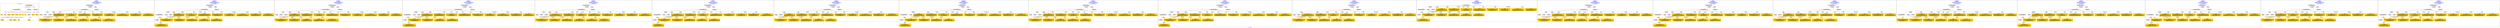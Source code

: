digraph n0 {
fontcolor="blue"
remincross="true"
label="s07-s-13.json"
subgraph cluster_0 {
label="1-correct model"
n2[style="filled",color="white",fillcolor="lightgray",label="CulturalHeritageObject1"];
n3[shape="plaintext",style="filled",fillcolor="gold",label="dates"];
n4[style="filled",color="white",fillcolor="lightgray",label="Person1"];
n5[shape="plaintext",style="filled",fillcolor="gold",label="dimension"];
n6[shape="plaintext",style="filled",fillcolor="gold",label="technique"];
n7[shape="plaintext",style="filled",fillcolor="gold",label="credit_line"];
n8[shape="plaintext",style="filled",fillcolor="gold",label="origin"];
n9[shape="plaintext",style="filled",fillcolor="gold",label="title"];
n10[shape="plaintext",style="filled",fillcolor="gold",label="ac_id"];
n11[style="filled",color="white",fillcolor="lightgray",label="Concept1"];
n12[shape="plaintext",style="filled",fillcolor="gold",label="nationality"];
n13[shape="plaintext",style="filled",fillcolor="gold",label="birthDate"];
n14[shape="plaintext",style="filled",fillcolor="gold",label="deathDate"];
n15[shape="plaintext",style="filled",fillcolor="gold",label="name"];
n16[style="filled",color="white",fillcolor="lightgray",label="EuropeanaAggregation1"];
n17[style="filled",color="white",fillcolor="lightgray",label="WebResource1"];
n18[style="filled",color="white",fillcolor="lightgray",label="WebResource2"];
n19[shape="plaintext",style="filled",fillcolor="gold",label="image_url"];
n20[shape="plaintext",style="filled",fillcolor="gold",label="audio_url"];
n21[shape="plaintext",style="filled",fillcolor="gold",label="category"];
}
subgraph cluster_1 {
label="candidate 0\nlink coherence:1.0\nnode coherence:1.0\nconfidence:0.44393870521976825\nmapping score:0.5884557588827799\ncost:18.9994\n-precision:0.79-recall:0.79"
n23[style="filled",color="white",fillcolor="lightgray",label="CulturalHeritageObject1"];
n24[style="filled",color="white",fillcolor="lightgray",label="Person1"];
n25[style="filled",color="white",fillcolor="lightgray",label="Concept1"];
n26[style="filled",color="white",fillcolor="lightgray",label="Document1"];
n27[style="filled",color="white",fillcolor="lightgray",label="EuropeanaAggregation1"];
n28[style="filled",color="white",fillcolor="lightgray",label="WebResource1"];
n29[shape="plaintext",style="filled",fillcolor="gold",label="nationality\n[Person,countryAssociatedWithThePerson,0.742]\n[CulturalHeritageObject,provenance,0.098]\n[Concept,prefLabel,0.098]\n[CulturalHeritageObject,title,0.061]"];
n30[shape="plaintext",style="filled",fillcolor="gold",label="technique\n[CulturalHeritageObject,medium,0.723]\n[CulturalHeritageObject,description,0.153]\n[Person,biographicalInformation,0.067]\n[CulturalHeritageObject,title,0.057]"];
n31[shape="plaintext",style="filled",fillcolor="gold",label="deathDate\n[CulturalHeritageObject,description,0.281]\n[CulturalHeritageObject,created,0.273]\n[Person,dateOfDeath,0.234]\n[Person,biographicalInformation,0.212]"];
n32[shape="plaintext",style="filled",fillcolor="gold",label="origin\n[CulturalHeritageObject,description,0.293]\n[Place,label,0.289]\n[Person,biographicalInformation,0.212]\n[Concept,prefLabel,0.206]"];
n33[shape="plaintext",style="filled",fillcolor="gold",label="dimension\n[CulturalHeritageObject,extent,0.764]\n[CulturalHeritageObject,accessionNumber,0.084]\n[CulturalHeritageObject,description,0.084]\n[CulturalHeritageObject,provenance,0.068]"];
n34[shape="plaintext",style="filled",fillcolor="gold",label="title\n[CulturalHeritageObject,description,0.337]\n[CulturalHeritageObject,title,0.329]\n[Person,biographicalInformation,0.182]\n[Concept,prefLabel,0.151]"];
n35[shape="plaintext",style="filled",fillcolor="gold",label="image_url\n[WebResource,classLink,0.671]\n[Document,classLink,0.234]\n[CulturalHeritageObject,description,0.062]\n[Person,biographicalInformation,0.033]"];
n36[shape="plaintext",style="filled",fillcolor="gold",label="name\n[Person,nameOfThePerson,0.317]\n[CulturalHeritageObject,description,0.266]\n[Person,biographicalInformation,0.245]\n[CulturalHeritageObject,provenance,0.173]"];
n37[shape="plaintext",style="filled",fillcolor="gold",label="dates\n[CulturalHeritageObject,created,0.439]\n[Person,dateOfDeath,0.246]\n[Person,dateOfBirth,0.158]\n[CulturalHeritageObject,description,0.157]"];
n38[shape="plaintext",style="filled",fillcolor="gold",label="category\n[Concept,prefLabel,0.29]\n[Person,biographicalInformation,0.258]\n[CulturalHeritageObject,provenance,0.238]\n[CulturalHeritageObject,description,0.214]"];
n39[shape="plaintext",style="filled",fillcolor="gold",label="ac_id\n[Person,dateOfBirth,0.313]\n[CulturalHeritageObject,description,0.271]\n[CulturalHeritageObject,accessionNumber,0.217]\n[CulturalHeritageObject,provenance,0.199]"];
n40[shape="plaintext",style="filled",fillcolor="gold",label="audio_url\n[WebResource,classLink,0.628]\n[Document,classLink,0.324]\n[CulturalHeritageObject,accessionNumber,0.027]\n[CulturalHeritageObject,description,0.021]"];
n41[shape="plaintext",style="filled",fillcolor="gold",label="credit_line\n[CulturalHeritageObject,provenance,0.524]\n[CulturalHeritageObject,description,0.181]\n[CulturalHeritageObject,title,0.171]\n[Person,biographicalInformation,0.124]"];
n42[shape="plaintext",style="filled",fillcolor="gold",label="birthDate\n[Person,dateOfBirth,0.348]\n[Person,dateOfDeath,0.306]\n[CulturalHeritageObject,created,0.217]\n[CulturalHeritageObject,description,0.129]"];
}
subgraph cluster_2 {
label="candidate 1\nlink coherence:1.0\nnode coherence:1.0\nconfidence:0.44393870521976825\nmapping score:0.5884557588827799\ncost:19.99939\n-precision:0.75-recall:0.79"
n44[style="filled",color="white",fillcolor="lightgray",label="CulturalHeritageObject1"];
n45[style="filled",color="white",fillcolor="lightgray",label="CulturalHeritageObject2"];
n46[style="filled",color="white",fillcolor="lightgray",label="Person1"];
n47[style="filled",color="white",fillcolor="lightgray",label="Concept1"];
n48[style="filled",color="white",fillcolor="lightgray",label="Document2"];
n49[style="filled",color="white",fillcolor="lightgray",label="EuropeanaAggregation1"];
n50[style="filled",color="white",fillcolor="lightgray",label="WebResource1"];
n51[shape="plaintext",style="filled",fillcolor="gold",label="nationality\n[Person,countryAssociatedWithThePerson,0.742]\n[CulturalHeritageObject,provenance,0.098]\n[Concept,prefLabel,0.098]\n[CulturalHeritageObject,title,0.061]"];
n52[shape="plaintext",style="filled",fillcolor="gold",label="technique\n[CulturalHeritageObject,medium,0.723]\n[CulturalHeritageObject,description,0.153]\n[Person,biographicalInformation,0.067]\n[CulturalHeritageObject,title,0.057]"];
n53[shape="plaintext",style="filled",fillcolor="gold",label="deathDate\n[CulturalHeritageObject,description,0.281]\n[CulturalHeritageObject,created,0.273]\n[Person,dateOfDeath,0.234]\n[Person,biographicalInformation,0.212]"];
n54[shape="plaintext",style="filled",fillcolor="gold",label="origin\n[CulturalHeritageObject,description,0.293]\n[Place,label,0.289]\n[Person,biographicalInformation,0.212]\n[Concept,prefLabel,0.206]"];
n55[shape="plaintext",style="filled",fillcolor="gold",label="dimension\n[CulturalHeritageObject,extent,0.764]\n[CulturalHeritageObject,accessionNumber,0.084]\n[CulturalHeritageObject,description,0.084]\n[CulturalHeritageObject,provenance,0.068]"];
n56[shape="plaintext",style="filled",fillcolor="gold",label="title\n[CulturalHeritageObject,description,0.337]\n[CulturalHeritageObject,title,0.329]\n[Person,biographicalInformation,0.182]\n[Concept,prefLabel,0.151]"];
n57[shape="plaintext",style="filled",fillcolor="gold",label="image_url\n[WebResource,classLink,0.671]\n[Document,classLink,0.234]\n[CulturalHeritageObject,description,0.062]\n[Person,biographicalInformation,0.033]"];
n58[shape="plaintext",style="filled",fillcolor="gold",label="name\n[Person,nameOfThePerson,0.317]\n[CulturalHeritageObject,description,0.266]\n[Person,biographicalInformation,0.245]\n[CulturalHeritageObject,provenance,0.173]"];
n59[shape="plaintext",style="filled",fillcolor="gold",label="dates\n[CulturalHeritageObject,created,0.439]\n[Person,dateOfDeath,0.246]\n[Person,dateOfBirth,0.158]\n[CulturalHeritageObject,description,0.157]"];
n60[shape="plaintext",style="filled",fillcolor="gold",label="category\n[Concept,prefLabel,0.29]\n[Person,biographicalInformation,0.258]\n[CulturalHeritageObject,provenance,0.238]\n[CulturalHeritageObject,description,0.214]"];
n61[shape="plaintext",style="filled",fillcolor="gold",label="ac_id\n[Person,dateOfBirth,0.313]\n[CulturalHeritageObject,description,0.271]\n[CulturalHeritageObject,accessionNumber,0.217]\n[CulturalHeritageObject,provenance,0.199]"];
n62[shape="plaintext",style="filled",fillcolor="gold",label="audio_url\n[WebResource,classLink,0.628]\n[Document,classLink,0.324]\n[CulturalHeritageObject,accessionNumber,0.027]\n[CulturalHeritageObject,description,0.021]"];
n63[shape="plaintext",style="filled",fillcolor="gold",label="credit_line\n[CulturalHeritageObject,provenance,0.524]\n[CulturalHeritageObject,description,0.181]\n[CulturalHeritageObject,title,0.171]\n[Person,biographicalInformation,0.124]"];
n64[shape="plaintext",style="filled",fillcolor="gold",label="birthDate\n[Person,dateOfBirth,0.348]\n[Person,dateOfDeath,0.306]\n[CulturalHeritageObject,created,0.217]\n[CulturalHeritageObject,description,0.129]"];
}
subgraph cluster_3 {
label="candidate 10\nlink coherence:1.0\nnode coherence:1.0\nconfidence:0.43365557941734456\nmapping score:0.585028050281972\ncost:18.9994\n-precision:0.74-recall:0.74"
n66[style="filled",color="white",fillcolor="lightgray",label="CulturalHeritageObject1"];
n67[style="filled",color="white",fillcolor="lightgray",label="Person1"];
n68[style="filled",color="white",fillcolor="lightgray",label="Concept1"];
n69[style="filled",color="white",fillcolor="lightgray",label="Document1"];
n70[style="filled",color="white",fillcolor="lightgray",label="EuropeanaAggregation1"];
n71[style="filled",color="white",fillcolor="lightgray",label="WebResource1"];
n72[shape="plaintext",style="filled",fillcolor="gold",label="nationality\n[Person,countryAssociatedWithThePerson,0.742]\n[CulturalHeritageObject,provenance,0.098]\n[Concept,prefLabel,0.098]\n[CulturalHeritageObject,title,0.061]"];
n73[shape="plaintext",style="filled",fillcolor="gold",label="name\n[Person,nameOfThePerson,0.317]\n[CulturalHeritageObject,description,0.266]\n[Person,biographicalInformation,0.245]\n[CulturalHeritageObject,provenance,0.173]"];
n74[shape="plaintext",style="filled",fillcolor="gold",label="technique\n[CulturalHeritageObject,medium,0.723]\n[CulturalHeritageObject,description,0.153]\n[Person,biographicalInformation,0.067]\n[CulturalHeritageObject,title,0.057]"];
n75[shape="plaintext",style="filled",fillcolor="gold",label="deathDate\n[CulturalHeritageObject,description,0.281]\n[CulturalHeritageObject,created,0.273]\n[Person,dateOfDeath,0.234]\n[Person,biographicalInformation,0.212]"];
n76[shape="plaintext",style="filled",fillcolor="gold",label="origin\n[CulturalHeritageObject,description,0.293]\n[Place,label,0.289]\n[Person,biographicalInformation,0.212]\n[Concept,prefLabel,0.206]"];
n77[shape="plaintext",style="filled",fillcolor="gold",label="dimension\n[CulturalHeritageObject,extent,0.764]\n[CulturalHeritageObject,accessionNumber,0.084]\n[CulturalHeritageObject,description,0.084]\n[CulturalHeritageObject,provenance,0.068]"];
n78[shape="plaintext",style="filled",fillcolor="gold",label="title\n[CulturalHeritageObject,description,0.337]\n[CulturalHeritageObject,title,0.329]\n[Person,biographicalInformation,0.182]\n[Concept,prefLabel,0.151]"];
n79[shape="plaintext",style="filled",fillcolor="gold",label="image_url\n[WebResource,classLink,0.671]\n[Document,classLink,0.234]\n[CulturalHeritageObject,description,0.062]\n[Person,biographicalInformation,0.033]"];
n80[shape="plaintext",style="filled",fillcolor="gold",label="dates\n[CulturalHeritageObject,created,0.439]\n[Person,dateOfDeath,0.246]\n[Person,dateOfBirth,0.158]\n[CulturalHeritageObject,description,0.157]"];
n81[shape="plaintext",style="filled",fillcolor="gold",label="category\n[Concept,prefLabel,0.29]\n[Person,biographicalInformation,0.258]\n[CulturalHeritageObject,provenance,0.238]\n[CulturalHeritageObject,description,0.214]"];
n82[shape="plaintext",style="filled",fillcolor="gold",label="ac_id\n[Person,dateOfBirth,0.313]\n[CulturalHeritageObject,description,0.271]\n[CulturalHeritageObject,accessionNumber,0.217]\n[CulturalHeritageObject,provenance,0.199]"];
n83[shape="plaintext",style="filled",fillcolor="gold",label="audio_url\n[WebResource,classLink,0.628]\n[Document,classLink,0.324]\n[CulturalHeritageObject,accessionNumber,0.027]\n[CulturalHeritageObject,description,0.021]"];
n84[shape="plaintext",style="filled",fillcolor="gold",label="credit_line\n[CulturalHeritageObject,provenance,0.524]\n[CulturalHeritageObject,description,0.181]\n[CulturalHeritageObject,title,0.171]\n[Person,biographicalInformation,0.124]"];
n85[shape="plaintext",style="filled",fillcolor="gold",label="birthDate\n[Person,dateOfBirth,0.348]\n[Person,dateOfDeath,0.306]\n[CulturalHeritageObject,created,0.217]\n[CulturalHeritageObject,description,0.129]"];
}
subgraph cluster_4 {
label="candidate 11\nlink coherence:1.0\nnode coherence:1.0\nconfidence:0.43365557941734456\nmapping score:0.585028050281972\ncost:19.99939\n-precision:0.7-recall:0.74"
n87[style="filled",color="white",fillcolor="lightgray",label="CulturalHeritageObject1"];
n88[style="filled",color="white",fillcolor="lightgray",label="CulturalHeritageObject2"];
n89[style="filled",color="white",fillcolor="lightgray",label="Person1"];
n90[style="filled",color="white",fillcolor="lightgray",label="Concept1"];
n91[style="filled",color="white",fillcolor="lightgray",label="Document2"];
n92[style="filled",color="white",fillcolor="lightgray",label="EuropeanaAggregation1"];
n93[style="filled",color="white",fillcolor="lightgray",label="WebResource1"];
n94[shape="plaintext",style="filled",fillcolor="gold",label="nationality\n[Person,countryAssociatedWithThePerson,0.742]\n[CulturalHeritageObject,provenance,0.098]\n[Concept,prefLabel,0.098]\n[CulturalHeritageObject,title,0.061]"];
n95[shape="plaintext",style="filled",fillcolor="gold",label="name\n[Person,nameOfThePerson,0.317]\n[CulturalHeritageObject,description,0.266]\n[Person,biographicalInformation,0.245]\n[CulturalHeritageObject,provenance,0.173]"];
n96[shape="plaintext",style="filled",fillcolor="gold",label="technique\n[CulturalHeritageObject,medium,0.723]\n[CulturalHeritageObject,description,0.153]\n[Person,biographicalInformation,0.067]\n[CulturalHeritageObject,title,0.057]"];
n97[shape="plaintext",style="filled",fillcolor="gold",label="deathDate\n[CulturalHeritageObject,description,0.281]\n[CulturalHeritageObject,created,0.273]\n[Person,dateOfDeath,0.234]\n[Person,biographicalInformation,0.212]"];
n98[shape="plaintext",style="filled",fillcolor="gold",label="origin\n[CulturalHeritageObject,description,0.293]\n[Place,label,0.289]\n[Person,biographicalInformation,0.212]\n[Concept,prefLabel,0.206]"];
n99[shape="plaintext",style="filled",fillcolor="gold",label="dimension\n[CulturalHeritageObject,extent,0.764]\n[CulturalHeritageObject,accessionNumber,0.084]\n[CulturalHeritageObject,description,0.084]\n[CulturalHeritageObject,provenance,0.068]"];
n100[shape="plaintext",style="filled",fillcolor="gold",label="title\n[CulturalHeritageObject,description,0.337]\n[CulturalHeritageObject,title,0.329]\n[Person,biographicalInformation,0.182]\n[Concept,prefLabel,0.151]"];
n101[shape="plaintext",style="filled",fillcolor="gold",label="image_url\n[WebResource,classLink,0.671]\n[Document,classLink,0.234]\n[CulturalHeritageObject,description,0.062]\n[Person,biographicalInformation,0.033]"];
n102[shape="plaintext",style="filled",fillcolor="gold",label="dates\n[CulturalHeritageObject,created,0.439]\n[Person,dateOfDeath,0.246]\n[Person,dateOfBirth,0.158]\n[CulturalHeritageObject,description,0.157]"];
n103[shape="plaintext",style="filled",fillcolor="gold",label="category\n[Concept,prefLabel,0.29]\n[Person,biographicalInformation,0.258]\n[CulturalHeritageObject,provenance,0.238]\n[CulturalHeritageObject,description,0.214]"];
n104[shape="plaintext",style="filled",fillcolor="gold",label="ac_id\n[Person,dateOfBirth,0.313]\n[CulturalHeritageObject,description,0.271]\n[CulturalHeritageObject,accessionNumber,0.217]\n[CulturalHeritageObject,provenance,0.199]"];
n105[shape="plaintext",style="filled",fillcolor="gold",label="audio_url\n[WebResource,classLink,0.628]\n[Document,classLink,0.324]\n[CulturalHeritageObject,accessionNumber,0.027]\n[CulturalHeritageObject,description,0.021]"];
n106[shape="plaintext",style="filled",fillcolor="gold",label="credit_line\n[CulturalHeritageObject,provenance,0.524]\n[CulturalHeritageObject,description,0.181]\n[CulturalHeritageObject,title,0.171]\n[Person,biographicalInformation,0.124]"];
n107[shape="plaintext",style="filled",fillcolor="gold",label="birthDate\n[Person,dateOfBirth,0.348]\n[Person,dateOfDeath,0.306]\n[CulturalHeritageObject,created,0.217]\n[CulturalHeritageObject,description,0.129]"];
}
subgraph cluster_5 {
label="candidate 12\nlink coherence:1.0\nnode coherence:1.0\nconfidence:0.4331173120591343\nmapping score:0.5848486278292352\ncost:18.9994\n-precision:0.68-recall:0.68"
n109[style="filled",color="white",fillcolor="lightgray",label="CulturalHeritageObject1"];
n110[style="filled",color="white",fillcolor="lightgray",label="Person1"];
n111[style="filled",color="white",fillcolor="lightgray",label="Concept1"];
n112[style="filled",color="white",fillcolor="lightgray",label="Document1"];
n113[style="filled",color="white",fillcolor="lightgray",label="EuropeanaAggregation1"];
n114[style="filled",color="white",fillcolor="lightgray",label="WebResource1"];
n115[shape="plaintext",style="filled",fillcolor="gold",label="nationality\n[Person,countryAssociatedWithThePerson,0.742]\n[CulturalHeritageObject,provenance,0.098]\n[Concept,prefLabel,0.098]\n[CulturalHeritageObject,title,0.061]"];
n116[shape="plaintext",style="filled",fillcolor="gold",label="ac_id\n[Person,dateOfBirth,0.313]\n[CulturalHeritageObject,description,0.271]\n[CulturalHeritageObject,accessionNumber,0.217]\n[CulturalHeritageObject,provenance,0.199]"];
n117[shape="plaintext",style="filled",fillcolor="gold",label="technique\n[CulturalHeritageObject,medium,0.723]\n[CulturalHeritageObject,description,0.153]\n[Person,biographicalInformation,0.067]\n[CulturalHeritageObject,title,0.057]"];
n118[shape="plaintext",style="filled",fillcolor="gold",label="deathDate\n[CulturalHeritageObject,description,0.281]\n[CulturalHeritageObject,created,0.273]\n[Person,dateOfDeath,0.234]\n[Person,biographicalInformation,0.212]"];
n119[shape="plaintext",style="filled",fillcolor="gold",label="origin\n[CulturalHeritageObject,description,0.293]\n[Place,label,0.289]\n[Person,biographicalInformation,0.212]\n[Concept,prefLabel,0.206]"];
n120[shape="plaintext",style="filled",fillcolor="gold",label="dimension\n[CulturalHeritageObject,extent,0.764]\n[CulturalHeritageObject,accessionNumber,0.084]\n[CulturalHeritageObject,description,0.084]\n[CulturalHeritageObject,provenance,0.068]"];
n121[shape="plaintext",style="filled",fillcolor="gold",label="title\n[CulturalHeritageObject,description,0.337]\n[CulturalHeritageObject,title,0.329]\n[Person,biographicalInformation,0.182]\n[Concept,prefLabel,0.151]"];
n122[shape="plaintext",style="filled",fillcolor="gold",label="audio_url\n[WebResource,classLink,0.628]\n[Document,classLink,0.324]\n[CulturalHeritageObject,accessionNumber,0.027]\n[CulturalHeritageObject,description,0.021]"];
n123[shape="plaintext",style="filled",fillcolor="gold",label="name\n[Person,nameOfThePerson,0.317]\n[CulturalHeritageObject,description,0.266]\n[Person,biographicalInformation,0.245]\n[CulturalHeritageObject,provenance,0.173]"];
n124[shape="plaintext",style="filled",fillcolor="gold",label="dates\n[CulturalHeritageObject,created,0.439]\n[Person,dateOfDeath,0.246]\n[Person,dateOfBirth,0.158]\n[CulturalHeritageObject,description,0.157]"];
n125[shape="plaintext",style="filled",fillcolor="gold",label="category\n[Concept,prefLabel,0.29]\n[Person,biographicalInformation,0.258]\n[CulturalHeritageObject,provenance,0.238]\n[CulturalHeritageObject,description,0.214]"];
n126[shape="plaintext",style="filled",fillcolor="gold",label="image_url\n[WebResource,classLink,0.671]\n[Document,classLink,0.234]\n[CulturalHeritageObject,description,0.062]\n[Person,biographicalInformation,0.033]"];
n127[shape="plaintext",style="filled",fillcolor="gold",label="credit_line\n[CulturalHeritageObject,provenance,0.524]\n[CulturalHeritageObject,description,0.181]\n[CulturalHeritageObject,title,0.171]\n[Person,biographicalInformation,0.124]"];
n128[shape="plaintext",style="filled",fillcolor="gold",label="birthDate\n[Person,dateOfBirth,0.348]\n[Person,dateOfDeath,0.306]\n[CulturalHeritageObject,created,0.217]\n[CulturalHeritageObject,description,0.129]"];
}
subgraph cluster_6 {
label="candidate 13\nlink coherence:1.0\nnode coherence:1.0\nconfidence:0.4331173120591343\nmapping score:0.5848486278292352\ncost:19.99939\n-precision:0.65-recall:0.68"
n130[style="filled",color="white",fillcolor="lightgray",label="CulturalHeritageObject1"];
n131[style="filled",color="white",fillcolor="lightgray",label="CulturalHeritageObject2"];
n132[style="filled",color="white",fillcolor="lightgray",label="Person1"];
n133[style="filled",color="white",fillcolor="lightgray",label="Concept1"];
n134[style="filled",color="white",fillcolor="lightgray",label="Document2"];
n135[style="filled",color="white",fillcolor="lightgray",label="EuropeanaAggregation1"];
n136[style="filled",color="white",fillcolor="lightgray",label="WebResource1"];
n137[shape="plaintext",style="filled",fillcolor="gold",label="nationality\n[Person,countryAssociatedWithThePerson,0.742]\n[CulturalHeritageObject,provenance,0.098]\n[Concept,prefLabel,0.098]\n[CulturalHeritageObject,title,0.061]"];
n138[shape="plaintext",style="filled",fillcolor="gold",label="ac_id\n[Person,dateOfBirth,0.313]\n[CulturalHeritageObject,description,0.271]\n[CulturalHeritageObject,accessionNumber,0.217]\n[CulturalHeritageObject,provenance,0.199]"];
n139[shape="plaintext",style="filled",fillcolor="gold",label="technique\n[CulturalHeritageObject,medium,0.723]\n[CulturalHeritageObject,description,0.153]\n[Person,biographicalInformation,0.067]\n[CulturalHeritageObject,title,0.057]"];
n140[shape="plaintext",style="filled",fillcolor="gold",label="deathDate\n[CulturalHeritageObject,description,0.281]\n[CulturalHeritageObject,created,0.273]\n[Person,dateOfDeath,0.234]\n[Person,biographicalInformation,0.212]"];
n141[shape="plaintext",style="filled",fillcolor="gold",label="origin\n[CulturalHeritageObject,description,0.293]\n[Place,label,0.289]\n[Person,biographicalInformation,0.212]\n[Concept,prefLabel,0.206]"];
n142[shape="plaintext",style="filled",fillcolor="gold",label="dimension\n[CulturalHeritageObject,extent,0.764]\n[CulturalHeritageObject,accessionNumber,0.084]\n[CulturalHeritageObject,description,0.084]\n[CulturalHeritageObject,provenance,0.068]"];
n143[shape="plaintext",style="filled",fillcolor="gold",label="title\n[CulturalHeritageObject,description,0.337]\n[CulturalHeritageObject,title,0.329]\n[Person,biographicalInformation,0.182]\n[Concept,prefLabel,0.151]"];
n144[shape="plaintext",style="filled",fillcolor="gold",label="audio_url\n[WebResource,classLink,0.628]\n[Document,classLink,0.324]\n[CulturalHeritageObject,accessionNumber,0.027]\n[CulturalHeritageObject,description,0.021]"];
n145[shape="plaintext",style="filled",fillcolor="gold",label="name\n[Person,nameOfThePerson,0.317]\n[CulturalHeritageObject,description,0.266]\n[Person,biographicalInformation,0.245]\n[CulturalHeritageObject,provenance,0.173]"];
n146[shape="plaintext",style="filled",fillcolor="gold",label="dates\n[CulturalHeritageObject,created,0.439]\n[Person,dateOfDeath,0.246]\n[Person,dateOfBirth,0.158]\n[CulturalHeritageObject,description,0.157]"];
n147[shape="plaintext",style="filled",fillcolor="gold",label="category\n[Concept,prefLabel,0.29]\n[Person,biographicalInformation,0.258]\n[CulturalHeritageObject,provenance,0.238]\n[CulturalHeritageObject,description,0.214]"];
n148[shape="plaintext",style="filled",fillcolor="gold",label="image_url\n[WebResource,classLink,0.671]\n[Document,classLink,0.234]\n[CulturalHeritageObject,description,0.062]\n[Person,biographicalInformation,0.033]"];
n149[shape="plaintext",style="filled",fillcolor="gold",label="credit_line\n[CulturalHeritageObject,provenance,0.524]\n[CulturalHeritageObject,description,0.181]\n[CulturalHeritageObject,title,0.171]\n[Person,biographicalInformation,0.124]"];
n150[shape="plaintext",style="filled",fillcolor="gold",label="birthDate\n[Person,dateOfBirth,0.348]\n[Person,dateOfDeath,0.306]\n[CulturalHeritageObject,created,0.217]\n[CulturalHeritageObject,description,0.129]"];
}
subgraph cluster_7 {
label="candidate 14\nlink coherence:1.0\nnode coherence:1.0\nconfidence:0.4306699936104727\nmapping score:0.5959376169177767\ncost:17.99945\n-precision:0.72-recall:0.68"
n152[style="filled",color="white",fillcolor="lightgray",label="CulturalHeritageObject1"];
n153[style="filled",color="white",fillcolor="lightgray",label="Person1"];
n154[style="filled",color="white",fillcolor="lightgray",label="Document1"];
n155[style="filled",color="white",fillcolor="lightgray",label="EuropeanaAggregation1"];
n156[style="filled",color="white",fillcolor="lightgray",label="WebResource1"];
n157[shape="plaintext",style="filled",fillcolor="gold",label="nationality\n[Person,countryAssociatedWithThePerson,0.742]\n[CulturalHeritageObject,provenance,0.098]\n[Concept,prefLabel,0.098]\n[CulturalHeritageObject,title,0.061]"];
n158[shape="plaintext",style="filled",fillcolor="gold",label="category\n[Concept,prefLabel,0.29]\n[Person,biographicalInformation,0.258]\n[CulturalHeritageObject,provenance,0.238]\n[CulturalHeritageObject,description,0.214]"];
n159[shape="plaintext",style="filled",fillcolor="gold",label="technique\n[CulturalHeritageObject,medium,0.723]\n[CulturalHeritageObject,description,0.153]\n[Person,biographicalInformation,0.067]\n[CulturalHeritageObject,title,0.057]"];
n160[shape="plaintext",style="filled",fillcolor="gold",label="deathDate\n[CulturalHeritageObject,description,0.281]\n[CulturalHeritageObject,created,0.273]\n[Person,dateOfDeath,0.234]\n[Person,biographicalInformation,0.212]"];
n161[shape="plaintext",style="filled",fillcolor="gold",label="origin\n[CulturalHeritageObject,description,0.293]\n[Place,label,0.289]\n[Person,biographicalInformation,0.212]\n[Concept,prefLabel,0.206]"];
n162[shape="plaintext",style="filled",fillcolor="gold",label="dimension\n[CulturalHeritageObject,extent,0.764]\n[CulturalHeritageObject,accessionNumber,0.084]\n[CulturalHeritageObject,description,0.084]\n[CulturalHeritageObject,provenance,0.068]"];
n163[shape="plaintext",style="filled",fillcolor="gold",label="title\n[CulturalHeritageObject,description,0.337]\n[CulturalHeritageObject,title,0.329]\n[Person,biographicalInformation,0.182]\n[Concept,prefLabel,0.151]"];
n164[shape="plaintext",style="filled",fillcolor="gold",label="audio_url\n[WebResource,classLink,0.628]\n[Document,classLink,0.324]\n[CulturalHeritageObject,accessionNumber,0.027]\n[CulturalHeritageObject,description,0.021]"];
n165[shape="plaintext",style="filled",fillcolor="gold",label="name\n[Person,nameOfThePerson,0.317]\n[CulturalHeritageObject,description,0.266]\n[Person,biographicalInformation,0.245]\n[CulturalHeritageObject,provenance,0.173]"];
n166[shape="plaintext",style="filled",fillcolor="gold",label="dates\n[CulturalHeritageObject,created,0.439]\n[Person,dateOfDeath,0.246]\n[Person,dateOfBirth,0.158]\n[CulturalHeritageObject,description,0.157]"];
n167[shape="plaintext",style="filled",fillcolor="gold",label="ac_id\n[Person,dateOfBirth,0.313]\n[CulturalHeritageObject,description,0.271]\n[CulturalHeritageObject,accessionNumber,0.217]\n[CulturalHeritageObject,provenance,0.199]"];
n168[shape="plaintext",style="filled",fillcolor="gold",label="image_url\n[WebResource,classLink,0.671]\n[Document,classLink,0.234]\n[CulturalHeritageObject,description,0.062]\n[Person,biographicalInformation,0.033]"];
n169[shape="plaintext",style="filled",fillcolor="gold",label="credit_line\n[CulturalHeritageObject,provenance,0.524]\n[CulturalHeritageObject,description,0.181]\n[CulturalHeritageObject,title,0.171]\n[Person,biographicalInformation,0.124]"];
n170[shape="plaintext",style="filled",fillcolor="gold",label="birthDate\n[Person,dateOfBirth,0.348]\n[Person,dateOfDeath,0.306]\n[CulturalHeritageObject,created,0.217]\n[CulturalHeritageObject,description,0.129]"];
}
subgraph cluster_8 {
label="candidate 15\nlink coherence:1.0\nnode coherence:1.0\nconfidence:0.4306699936104727\nmapping score:0.5959376169177767\ncost:18.99944\n-precision:0.68-recall:0.68"
n172[style="filled",color="white",fillcolor="lightgray",label="CulturalHeritageObject1"];
n173[style="filled",color="white",fillcolor="lightgray",label="CulturalHeritageObject2"];
n174[style="filled",color="white",fillcolor="lightgray",label="Person1"];
n175[style="filled",color="white",fillcolor="lightgray",label="Document2"];
n176[style="filled",color="white",fillcolor="lightgray",label="EuropeanaAggregation1"];
n177[style="filled",color="white",fillcolor="lightgray",label="WebResource1"];
n178[shape="plaintext",style="filled",fillcolor="gold",label="nationality\n[Person,countryAssociatedWithThePerson,0.742]\n[CulturalHeritageObject,provenance,0.098]\n[Concept,prefLabel,0.098]\n[CulturalHeritageObject,title,0.061]"];
n179[shape="plaintext",style="filled",fillcolor="gold",label="category\n[Concept,prefLabel,0.29]\n[Person,biographicalInformation,0.258]\n[CulturalHeritageObject,provenance,0.238]\n[CulturalHeritageObject,description,0.214]"];
n180[shape="plaintext",style="filled",fillcolor="gold",label="technique\n[CulturalHeritageObject,medium,0.723]\n[CulturalHeritageObject,description,0.153]\n[Person,biographicalInformation,0.067]\n[CulturalHeritageObject,title,0.057]"];
n181[shape="plaintext",style="filled",fillcolor="gold",label="deathDate\n[CulturalHeritageObject,description,0.281]\n[CulturalHeritageObject,created,0.273]\n[Person,dateOfDeath,0.234]\n[Person,biographicalInformation,0.212]"];
n182[shape="plaintext",style="filled",fillcolor="gold",label="origin\n[CulturalHeritageObject,description,0.293]\n[Place,label,0.289]\n[Person,biographicalInformation,0.212]\n[Concept,prefLabel,0.206]"];
n183[shape="plaintext",style="filled",fillcolor="gold",label="dimension\n[CulturalHeritageObject,extent,0.764]\n[CulturalHeritageObject,accessionNumber,0.084]\n[CulturalHeritageObject,description,0.084]\n[CulturalHeritageObject,provenance,0.068]"];
n184[shape="plaintext",style="filled",fillcolor="gold",label="title\n[CulturalHeritageObject,description,0.337]\n[CulturalHeritageObject,title,0.329]\n[Person,biographicalInformation,0.182]\n[Concept,prefLabel,0.151]"];
n185[shape="plaintext",style="filled",fillcolor="gold",label="audio_url\n[WebResource,classLink,0.628]\n[Document,classLink,0.324]\n[CulturalHeritageObject,accessionNumber,0.027]\n[CulturalHeritageObject,description,0.021]"];
n186[shape="plaintext",style="filled",fillcolor="gold",label="name\n[Person,nameOfThePerson,0.317]\n[CulturalHeritageObject,description,0.266]\n[Person,biographicalInformation,0.245]\n[CulturalHeritageObject,provenance,0.173]"];
n187[shape="plaintext",style="filled",fillcolor="gold",label="dates\n[CulturalHeritageObject,created,0.439]\n[Person,dateOfDeath,0.246]\n[Person,dateOfBirth,0.158]\n[CulturalHeritageObject,description,0.157]"];
n188[shape="plaintext",style="filled",fillcolor="gold",label="ac_id\n[Person,dateOfBirth,0.313]\n[CulturalHeritageObject,description,0.271]\n[CulturalHeritageObject,accessionNumber,0.217]\n[CulturalHeritageObject,provenance,0.199]"];
n189[shape="plaintext",style="filled",fillcolor="gold",label="image_url\n[WebResource,classLink,0.671]\n[Document,classLink,0.234]\n[CulturalHeritageObject,description,0.062]\n[Person,biographicalInformation,0.033]"];
n190[shape="plaintext",style="filled",fillcolor="gold",label="credit_line\n[CulturalHeritageObject,provenance,0.524]\n[CulturalHeritageObject,description,0.181]\n[CulturalHeritageObject,title,0.171]\n[Person,biographicalInformation,0.124]"];
n191[shape="plaintext",style="filled",fillcolor="gold",label="birthDate\n[Person,dateOfBirth,0.348]\n[Person,dateOfDeath,0.306]\n[CulturalHeritageObject,created,0.217]\n[CulturalHeritageObject,description,0.129]"];
}
subgraph cluster_9 {
label="candidate 16\nlink coherence:1.0\nnode coherence:1.0\nconfidence:0.4240917551252594\nmapping score:0.5818401088512769\ncost:18.9994\n-precision:0.68-recall:0.68"
n193[style="filled",color="white",fillcolor="lightgray",label="CulturalHeritageObject1"];
n194[style="filled",color="white",fillcolor="lightgray",label="Person1"];
n195[style="filled",color="white",fillcolor="lightgray",label="Concept1"];
n196[style="filled",color="white",fillcolor="lightgray",label="Document1"];
n197[style="filled",color="white",fillcolor="lightgray",label="EuropeanaAggregation1"];
n198[style="filled",color="white",fillcolor="lightgray",label="WebResource1"];
n199[shape="plaintext",style="filled",fillcolor="gold",label="nationality\n[Person,countryAssociatedWithThePerson,0.742]\n[CulturalHeritageObject,provenance,0.098]\n[Concept,prefLabel,0.098]\n[CulturalHeritageObject,title,0.061]"];
n200[shape="plaintext",style="filled",fillcolor="gold",label="name\n[Person,nameOfThePerson,0.317]\n[CulturalHeritageObject,description,0.266]\n[Person,biographicalInformation,0.245]\n[CulturalHeritageObject,provenance,0.173]"];
n201[shape="plaintext",style="filled",fillcolor="gold",label="technique\n[CulturalHeritageObject,medium,0.723]\n[CulturalHeritageObject,description,0.153]\n[Person,biographicalInformation,0.067]\n[CulturalHeritageObject,title,0.057]"];
n202[shape="plaintext",style="filled",fillcolor="gold",label="deathDate\n[CulturalHeritageObject,description,0.281]\n[CulturalHeritageObject,created,0.273]\n[Person,dateOfDeath,0.234]\n[Person,biographicalInformation,0.212]"];
n203[shape="plaintext",style="filled",fillcolor="gold",label="origin\n[CulturalHeritageObject,description,0.293]\n[Place,label,0.289]\n[Person,biographicalInformation,0.212]\n[Concept,prefLabel,0.206]"];
n204[shape="plaintext",style="filled",fillcolor="gold",label="dimension\n[CulturalHeritageObject,extent,0.764]\n[CulturalHeritageObject,accessionNumber,0.084]\n[CulturalHeritageObject,description,0.084]\n[CulturalHeritageObject,provenance,0.068]"];
n205[shape="plaintext",style="filled",fillcolor="gold",label="title\n[CulturalHeritageObject,description,0.337]\n[CulturalHeritageObject,title,0.329]\n[Person,biographicalInformation,0.182]\n[Concept,prefLabel,0.151]"];
n206[shape="plaintext",style="filled",fillcolor="gold",label="audio_url\n[WebResource,classLink,0.628]\n[Document,classLink,0.324]\n[CulturalHeritageObject,accessionNumber,0.027]\n[CulturalHeritageObject,description,0.021]"];
n207[shape="plaintext",style="filled",fillcolor="gold",label="dates\n[CulturalHeritageObject,created,0.439]\n[Person,dateOfDeath,0.246]\n[Person,dateOfBirth,0.158]\n[CulturalHeritageObject,description,0.157]"];
n208[shape="plaintext",style="filled",fillcolor="gold",label="category\n[Concept,prefLabel,0.29]\n[Person,biographicalInformation,0.258]\n[CulturalHeritageObject,provenance,0.238]\n[CulturalHeritageObject,description,0.214]"];
n209[shape="plaintext",style="filled",fillcolor="gold",label="ac_id\n[Person,dateOfBirth,0.313]\n[CulturalHeritageObject,description,0.271]\n[CulturalHeritageObject,accessionNumber,0.217]\n[CulturalHeritageObject,provenance,0.199]"];
n210[shape="plaintext",style="filled",fillcolor="gold",label="image_url\n[WebResource,classLink,0.671]\n[Document,classLink,0.234]\n[CulturalHeritageObject,description,0.062]\n[Person,biographicalInformation,0.033]"];
n211[shape="plaintext",style="filled",fillcolor="gold",label="credit_line\n[CulturalHeritageObject,provenance,0.524]\n[CulturalHeritageObject,description,0.181]\n[CulturalHeritageObject,title,0.171]\n[Person,biographicalInformation,0.124]"];
n212[shape="plaintext",style="filled",fillcolor="gold",label="birthDate\n[Person,dateOfBirth,0.348]\n[Person,dateOfDeath,0.306]\n[CulturalHeritageObject,created,0.217]\n[CulturalHeritageObject,description,0.129]"];
}
subgraph cluster_10 {
label="candidate 17\nlink coherence:1.0\nnode coherence:1.0\nconfidence:0.4240917551252594\nmapping score:0.5818401088512769\ncost:19.99939\n-precision:0.65-recall:0.68"
n214[style="filled",color="white",fillcolor="lightgray",label="CulturalHeritageObject1"];
n215[style="filled",color="white",fillcolor="lightgray",label="CulturalHeritageObject2"];
n216[style="filled",color="white",fillcolor="lightgray",label="Person1"];
n217[style="filled",color="white",fillcolor="lightgray",label="Concept1"];
n218[style="filled",color="white",fillcolor="lightgray",label="Document2"];
n219[style="filled",color="white",fillcolor="lightgray",label="EuropeanaAggregation1"];
n220[style="filled",color="white",fillcolor="lightgray",label="WebResource1"];
n221[shape="plaintext",style="filled",fillcolor="gold",label="nationality\n[Person,countryAssociatedWithThePerson,0.742]\n[CulturalHeritageObject,provenance,0.098]\n[Concept,prefLabel,0.098]\n[CulturalHeritageObject,title,0.061]"];
n222[shape="plaintext",style="filled",fillcolor="gold",label="name\n[Person,nameOfThePerson,0.317]\n[CulturalHeritageObject,description,0.266]\n[Person,biographicalInformation,0.245]\n[CulturalHeritageObject,provenance,0.173]"];
n223[shape="plaintext",style="filled",fillcolor="gold",label="technique\n[CulturalHeritageObject,medium,0.723]\n[CulturalHeritageObject,description,0.153]\n[Person,biographicalInformation,0.067]\n[CulturalHeritageObject,title,0.057]"];
n224[shape="plaintext",style="filled",fillcolor="gold",label="deathDate\n[CulturalHeritageObject,description,0.281]\n[CulturalHeritageObject,created,0.273]\n[Person,dateOfDeath,0.234]\n[Person,biographicalInformation,0.212]"];
n225[shape="plaintext",style="filled",fillcolor="gold",label="origin\n[CulturalHeritageObject,description,0.293]\n[Place,label,0.289]\n[Person,biographicalInformation,0.212]\n[Concept,prefLabel,0.206]"];
n226[shape="plaintext",style="filled",fillcolor="gold",label="dimension\n[CulturalHeritageObject,extent,0.764]\n[CulturalHeritageObject,accessionNumber,0.084]\n[CulturalHeritageObject,description,0.084]\n[CulturalHeritageObject,provenance,0.068]"];
n227[shape="plaintext",style="filled",fillcolor="gold",label="title\n[CulturalHeritageObject,description,0.337]\n[CulturalHeritageObject,title,0.329]\n[Person,biographicalInformation,0.182]\n[Concept,prefLabel,0.151]"];
n228[shape="plaintext",style="filled",fillcolor="gold",label="audio_url\n[WebResource,classLink,0.628]\n[Document,classLink,0.324]\n[CulturalHeritageObject,accessionNumber,0.027]\n[CulturalHeritageObject,description,0.021]"];
n229[shape="plaintext",style="filled",fillcolor="gold",label="dates\n[CulturalHeritageObject,created,0.439]\n[Person,dateOfDeath,0.246]\n[Person,dateOfBirth,0.158]\n[CulturalHeritageObject,description,0.157]"];
n230[shape="plaintext",style="filled",fillcolor="gold",label="category\n[Concept,prefLabel,0.29]\n[Person,biographicalInformation,0.258]\n[CulturalHeritageObject,provenance,0.238]\n[CulturalHeritageObject,description,0.214]"];
n231[shape="plaintext",style="filled",fillcolor="gold",label="ac_id\n[Person,dateOfBirth,0.313]\n[CulturalHeritageObject,description,0.271]\n[CulturalHeritageObject,accessionNumber,0.217]\n[CulturalHeritageObject,provenance,0.199]"];
n232[shape="plaintext",style="filled",fillcolor="gold",label="image_url\n[WebResource,classLink,0.671]\n[Document,classLink,0.234]\n[CulturalHeritageObject,description,0.062]\n[Person,biographicalInformation,0.033]"];
n233[shape="plaintext",style="filled",fillcolor="gold",label="credit_line\n[CulturalHeritageObject,provenance,0.524]\n[CulturalHeritageObject,description,0.181]\n[CulturalHeritageObject,title,0.171]\n[Person,biographicalInformation,0.124]"];
n234[shape="plaintext",style="filled",fillcolor="gold",label="birthDate\n[Person,dateOfBirth,0.348]\n[Person,dateOfDeath,0.306]\n[CulturalHeritageObject,created,0.217]\n[CulturalHeritageObject,description,0.129]"];
}
subgraph cluster_11 {
label="candidate 18\nlink coherence:1.0\nnode coherence:1.0\nconfidence:0.4214207891346488\nmapping score:0.5928545487591687\ncost:17.99943\n-precision:0.78-recall:0.74"
n236[style="filled",color="white",fillcolor="lightgray",label="CulturalHeritageObject1"];
n237[style="filled",color="white",fillcolor="lightgray",label="Person1"];
n238[style="filled",color="white",fillcolor="lightgray",label="Concept1"];
n239[style="filled",color="white",fillcolor="lightgray",label="EuropeanaAggregation1"];
n240[style="filled",color="white",fillcolor="lightgray",label="WebResource1"];
n241[shape="plaintext",style="filled",fillcolor="gold",label="nationality\n[Person,countryAssociatedWithThePerson,0.742]\n[CulturalHeritageObject,provenance,0.098]\n[Concept,prefLabel,0.098]\n[CulturalHeritageObject,title,0.061]"];
n242[shape="plaintext",style="filled",fillcolor="gold",label="ac_id\n[Person,dateOfBirth,0.313]\n[CulturalHeritageObject,description,0.271]\n[CulturalHeritageObject,accessionNumber,0.217]\n[CulturalHeritageObject,provenance,0.199]"];
n243[shape="plaintext",style="filled",fillcolor="gold",label="technique\n[CulturalHeritageObject,medium,0.723]\n[CulturalHeritageObject,description,0.153]\n[Person,biographicalInformation,0.067]\n[CulturalHeritageObject,title,0.057]"];
n244[shape="plaintext",style="filled",fillcolor="gold",label="deathDate\n[CulturalHeritageObject,description,0.281]\n[CulturalHeritageObject,created,0.273]\n[Person,dateOfDeath,0.234]\n[Person,biographicalInformation,0.212]"];
n245[shape="plaintext",style="filled",fillcolor="gold",label="origin\n[CulturalHeritageObject,description,0.293]\n[Place,label,0.289]\n[Person,biographicalInformation,0.212]\n[Concept,prefLabel,0.206]"];
n246[shape="plaintext",style="filled",fillcolor="gold",label="dimension\n[CulturalHeritageObject,extent,0.764]\n[CulturalHeritageObject,accessionNumber,0.084]\n[CulturalHeritageObject,description,0.084]\n[CulturalHeritageObject,provenance,0.068]"];
n247[shape="plaintext",style="filled",fillcolor="gold",label="title\n[CulturalHeritageObject,description,0.337]\n[CulturalHeritageObject,title,0.329]\n[Person,biographicalInformation,0.182]\n[Concept,prefLabel,0.151]"];
n248[shape="plaintext",style="filled",fillcolor="gold",label="image_url\n[WebResource,classLink,0.671]\n[Document,classLink,0.234]\n[CulturalHeritageObject,description,0.062]\n[Person,biographicalInformation,0.033]"];
n249[shape="plaintext",style="filled",fillcolor="gold",label="name\n[Person,nameOfThePerson,0.317]\n[CulturalHeritageObject,description,0.266]\n[Person,biographicalInformation,0.245]\n[CulturalHeritageObject,provenance,0.173]"];
n250[shape="plaintext",style="filled",fillcolor="gold",label="dates\n[CulturalHeritageObject,created,0.439]\n[Person,dateOfDeath,0.246]\n[Person,dateOfBirth,0.158]\n[CulturalHeritageObject,description,0.157]"];
n251[shape="plaintext",style="filled",fillcolor="gold",label="category\n[Concept,prefLabel,0.29]\n[Person,biographicalInformation,0.258]\n[CulturalHeritageObject,provenance,0.238]\n[CulturalHeritageObject,description,0.214]"];
n252[shape="plaintext",style="filled",fillcolor="gold",label="audio_url\n[WebResource,classLink,0.628]\n[Document,classLink,0.324]\n[CulturalHeritageObject,accessionNumber,0.027]\n[CulturalHeritageObject,description,0.021]"];
n253[shape="plaintext",style="filled",fillcolor="gold",label="credit_line\n[CulturalHeritageObject,provenance,0.524]\n[CulturalHeritageObject,description,0.181]\n[CulturalHeritageObject,title,0.171]\n[Person,biographicalInformation,0.124]"];
n254[shape="plaintext",style="filled",fillcolor="gold",label="birthDate\n[Person,dateOfBirth,0.348]\n[Person,dateOfDeath,0.306]\n[CulturalHeritageObject,created,0.217]\n[CulturalHeritageObject,description,0.129]"];
}
subgraph cluster_12 {
label="candidate 19\nlink coherence:1.0\nnode coherence:1.0\nconfidence:0.4089686050004046\nmapping score:0.5887038207144206\ncost:17.99973\n-precision:0.61-recall:0.58"
n256[style="filled",color="white",fillcolor="lightgray",label="CulturalHeritageObject1"];
n257[style="filled",color="white",fillcolor="lightgray",label="CulturalHeritageObject2"];
n258[style="filled",color="white",fillcolor="lightgray",label="Person1"];
n259[style="filled",color="white",fillcolor="lightgray",label="Document1"];
n260[style="filled",color="white",fillcolor="lightgray",label="Document2"];
n261[shape="plaintext",style="filled",fillcolor="gold",label="nationality\n[Person,countryAssociatedWithThePerson,0.742]\n[CulturalHeritageObject,provenance,0.098]\n[Concept,prefLabel,0.098]\n[CulturalHeritageObject,title,0.061]"];
n262[shape="plaintext",style="filled",fillcolor="gold",label="category\n[Concept,prefLabel,0.29]\n[Person,biographicalInformation,0.258]\n[CulturalHeritageObject,provenance,0.238]\n[CulturalHeritageObject,description,0.214]"];
n263[shape="plaintext",style="filled",fillcolor="gold",label="technique\n[CulturalHeritageObject,medium,0.723]\n[CulturalHeritageObject,description,0.153]\n[Person,biographicalInformation,0.067]\n[CulturalHeritageObject,title,0.057]"];
n264[shape="plaintext",style="filled",fillcolor="gold",label="deathDate\n[CulturalHeritageObject,description,0.281]\n[CulturalHeritageObject,created,0.273]\n[Person,dateOfDeath,0.234]\n[Person,biographicalInformation,0.212]"];
n265[shape="plaintext",style="filled",fillcolor="gold",label="origin\n[CulturalHeritageObject,description,0.293]\n[Place,label,0.289]\n[Person,biographicalInformation,0.212]\n[Concept,prefLabel,0.206]"];
n266[shape="plaintext",style="filled",fillcolor="gold",label="dimension\n[CulturalHeritageObject,extent,0.764]\n[CulturalHeritageObject,accessionNumber,0.084]\n[CulturalHeritageObject,description,0.084]\n[CulturalHeritageObject,provenance,0.068]"];
n267[shape="plaintext",style="filled",fillcolor="gold",label="title\n[CulturalHeritageObject,description,0.337]\n[CulturalHeritageObject,title,0.329]\n[Person,biographicalInformation,0.182]\n[Concept,prefLabel,0.151]"];
n268[shape="plaintext",style="filled",fillcolor="gold",label="name\n[Person,nameOfThePerson,0.317]\n[CulturalHeritageObject,description,0.266]\n[Person,biographicalInformation,0.245]\n[CulturalHeritageObject,provenance,0.173]"];
n269[shape="plaintext",style="filled",fillcolor="gold",label="dates\n[CulturalHeritageObject,created,0.439]\n[Person,dateOfDeath,0.246]\n[Person,dateOfBirth,0.158]\n[CulturalHeritageObject,description,0.157]"];
n270[shape="plaintext",style="filled",fillcolor="gold",label="ac_id\n[Person,dateOfBirth,0.313]\n[CulturalHeritageObject,description,0.271]\n[CulturalHeritageObject,accessionNumber,0.217]\n[CulturalHeritageObject,provenance,0.199]"];
n271[shape="plaintext",style="filled",fillcolor="gold",label="image_url\n[WebResource,classLink,0.671]\n[Document,classLink,0.234]\n[CulturalHeritageObject,description,0.062]\n[Person,biographicalInformation,0.033]"];
n272[shape="plaintext",style="filled",fillcolor="gold",label="audio_url\n[WebResource,classLink,0.628]\n[Document,classLink,0.324]\n[CulturalHeritageObject,accessionNumber,0.027]\n[CulturalHeritageObject,description,0.021]"];
n273[shape="plaintext",style="filled",fillcolor="gold",label="credit_line\n[CulturalHeritageObject,provenance,0.524]\n[CulturalHeritageObject,description,0.181]\n[CulturalHeritageObject,title,0.171]\n[Person,biographicalInformation,0.124]"];
n274[shape="plaintext",style="filled",fillcolor="gold",label="birthDate\n[Person,dateOfBirth,0.348]\n[Person,dateOfDeath,0.306]\n[CulturalHeritageObject,created,0.217]\n[CulturalHeritageObject,description,0.129]"];
}
subgraph cluster_13 {
label="candidate 2\nlink coherence:1.0\nnode coherence:1.0\nconfidence:0.4426811363512195\nmapping score:0.5880365692599303\ncost:18.9994\n-precision:0.74-recall:0.74"
n276[style="filled",color="white",fillcolor="lightgray",label="CulturalHeritageObject1"];
n277[style="filled",color="white",fillcolor="lightgray",label="Person1"];
n278[style="filled",color="white",fillcolor="lightgray",label="Concept1"];
n279[style="filled",color="white",fillcolor="lightgray",label="Document1"];
n280[style="filled",color="white",fillcolor="lightgray",label="EuropeanaAggregation1"];
n281[style="filled",color="white",fillcolor="lightgray",label="WebResource1"];
n282[shape="plaintext",style="filled",fillcolor="gold",label="nationality\n[Person,countryAssociatedWithThePerson,0.742]\n[CulturalHeritageObject,provenance,0.098]\n[Concept,prefLabel,0.098]\n[CulturalHeritageObject,title,0.061]"];
n283[shape="plaintext",style="filled",fillcolor="gold",label="ac_id\n[Person,dateOfBirth,0.313]\n[CulturalHeritageObject,description,0.271]\n[CulturalHeritageObject,accessionNumber,0.217]\n[CulturalHeritageObject,provenance,0.199]"];
n284[shape="plaintext",style="filled",fillcolor="gold",label="technique\n[CulturalHeritageObject,medium,0.723]\n[CulturalHeritageObject,description,0.153]\n[Person,biographicalInformation,0.067]\n[CulturalHeritageObject,title,0.057]"];
n285[shape="plaintext",style="filled",fillcolor="gold",label="deathDate\n[CulturalHeritageObject,description,0.281]\n[CulturalHeritageObject,created,0.273]\n[Person,dateOfDeath,0.234]\n[Person,biographicalInformation,0.212]"];
n286[shape="plaintext",style="filled",fillcolor="gold",label="origin\n[CulturalHeritageObject,description,0.293]\n[Place,label,0.289]\n[Person,biographicalInformation,0.212]\n[Concept,prefLabel,0.206]"];
n287[shape="plaintext",style="filled",fillcolor="gold",label="dimension\n[CulturalHeritageObject,extent,0.764]\n[CulturalHeritageObject,accessionNumber,0.084]\n[CulturalHeritageObject,description,0.084]\n[CulturalHeritageObject,provenance,0.068]"];
n288[shape="plaintext",style="filled",fillcolor="gold",label="title\n[CulturalHeritageObject,description,0.337]\n[CulturalHeritageObject,title,0.329]\n[Person,biographicalInformation,0.182]\n[Concept,prefLabel,0.151]"];
n289[shape="plaintext",style="filled",fillcolor="gold",label="image_url\n[WebResource,classLink,0.671]\n[Document,classLink,0.234]\n[CulturalHeritageObject,description,0.062]\n[Person,biographicalInformation,0.033]"];
n290[shape="plaintext",style="filled",fillcolor="gold",label="name\n[Person,nameOfThePerson,0.317]\n[CulturalHeritageObject,description,0.266]\n[Person,biographicalInformation,0.245]\n[CulturalHeritageObject,provenance,0.173]"];
n291[shape="plaintext",style="filled",fillcolor="gold",label="dates\n[CulturalHeritageObject,created,0.439]\n[Person,dateOfDeath,0.246]\n[Person,dateOfBirth,0.158]\n[CulturalHeritageObject,description,0.157]"];
n292[shape="plaintext",style="filled",fillcolor="gold",label="category\n[Concept,prefLabel,0.29]\n[Person,biographicalInformation,0.258]\n[CulturalHeritageObject,provenance,0.238]\n[CulturalHeritageObject,description,0.214]"];
n293[shape="plaintext",style="filled",fillcolor="gold",label="audio_url\n[WebResource,classLink,0.628]\n[Document,classLink,0.324]\n[CulturalHeritageObject,accessionNumber,0.027]\n[CulturalHeritageObject,description,0.021]"];
n294[shape="plaintext",style="filled",fillcolor="gold",label="credit_line\n[CulturalHeritageObject,provenance,0.524]\n[CulturalHeritageObject,description,0.181]\n[CulturalHeritageObject,title,0.171]\n[Person,biographicalInformation,0.124]"];
n295[shape="plaintext",style="filled",fillcolor="gold",label="birthDate\n[Person,dateOfBirth,0.348]\n[Person,dateOfDeath,0.306]\n[CulturalHeritageObject,created,0.217]\n[CulturalHeritageObject,description,0.129]"];
}
subgraph cluster_14 {
label="candidate 3\nlink coherence:1.0\nnode coherence:1.0\nconfidence:0.4426811363512195\nmapping score:0.5880365692599303\ncost:19.99939\n-precision:0.7-recall:0.74"
n297[style="filled",color="white",fillcolor="lightgray",label="CulturalHeritageObject1"];
n298[style="filled",color="white",fillcolor="lightgray",label="CulturalHeritageObject2"];
n299[style="filled",color="white",fillcolor="lightgray",label="Person1"];
n300[style="filled",color="white",fillcolor="lightgray",label="Concept1"];
n301[style="filled",color="white",fillcolor="lightgray",label="Document2"];
n302[style="filled",color="white",fillcolor="lightgray",label="EuropeanaAggregation1"];
n303[style="filled",color="white",fillcolor="lightgray",label="WebResource1"];
n304[shape="plaintext",style="filled",fillcolor="gold",label="nationality\n[Person,countryAssociatedWithThePerson,0.742]\n[CulturalHeritageObject,provenance,0.098]\n[Concept,prefLabel,0.098]\n[CulturalHeritageObject,title,0.061]"];
n305[shape="plaintext",style="filled",fillcolor="gold",label="ac_id\n[Person,dateOfBirth,0.313]\n[CulturalHeritageObject,description,0.271]\n[CulturalHeritageObject,accessionNumber,0.217]\n[CulturalHeritageObject,provenance,0.199]"];
n306[shape="plaintext",style="filled",fillcolor="gold",label="technique\n[CulturalHeritageObject,medium,0.723]\n[CulturalHeritageObject,description,0.153]\n[Person,biographicalInformation,0.067]\n[CulturalHeritageObject,title,0.057]"];
n307[shape="plaintext",style="filled",fillcolor="gold",label="deathDate\n[CulturalHeritageObject,description,0.281]\n[CulturalHeritageObject,created,0.273]\n[Person,dateOfDeath,0.234]\n[Person,biographicalInformation,0.212]"];
n308[shape="plaintext",style="filled",fillcolor="gold",label="origin\n[CulturalHeritageObject,description,0.293]\n[Place,label,0.289]\n[Person,biographicalInformation,0.212]\n[Concept,prefLabel,0.206]"];
n309[shape="plaintext",style="filled",fillcolor="gold",label="dimension\n[CulturalHeritageObject,extent,0.764]\n[CulturalHeritageObject,accessionNumber,0.084]\n[CulturalHeritageObject,description,0.084]\n[CulturalHeritageObject,provenance,0.068]"];
n310[shape="plaintext",style="filled",fillcolor="gold",label="title\n[CulturalHeritageObject,description,0.337]\n[CulturalHeritageObject,title,0.329]\n[Person,biographicalInformation,0.182]\n[Concept,prefLabel,0.151]"];
n311[shape="plaintext",style="filled",fillcolor="gold",label="image_url\n[WebResource,classLink,0.671]\n[Document,classLink,0.234]\n[CulturalHeritageObject,description,0.062]\n[Person,biographicalInformation,0.033]"];
n312[shape="plaintext",style="filled",fillcolor="gold",label="name\n[Person,nameOfThePerson,0.317]\n[CulturalHeritageObject,description,0.266]\n[Person,biographicalInformation,0.245]\n[CulturalHeritageObject,provenance,0.173]"];
n313[shape="plaintext",style="filled",fillcolor="gold",label="dates\n[CulturalHeritageObject,created,0.439]\n[Person,dateOfDeath,0.246]\n[Person,dateOfBirth,0.158]\n[CulturalHeritageObject,description,0.157]"];
n314[shape="plaintext",style="filled",fillcolor="gold",label="category\n[Concept,prefLabel,0.29]\n[Person,biographicalInformation,0.258]\n[CulturalHeritageObject,provenance,0.238]\n[CulturalHeritageObject,description,0.214]"];
n315[shape="plaintext",style="filled",fillcolor="gold",label="audio_url\n[WebResource,classLink,0.628]\n[Document,classLink,0.324]\n[CulturalHeritageObject,accessionNumber,0.027]\n[CulturalHeritageObject,description,0.021]"];
n316[shape="plaintext",style="filled",fillcolor="gold",label="credit_line\n[CulturalHeritageObject,provenance,0.524]\n[CulturalHeritageObject,description,0.181]\n[CulturalHeritageObject,title,0.171]\n[Person,biographicalInformation,0.124]"];
n317[shape="plaintext",style="filled",fillcolor="gold",label="birthDate\n[Person,dateOfBirth,0.348]\n[Person,dateOfDeath,0.306]\n[CulturalHeritageObject,created,0.217]\n[CulturalHeritageObject,description,0.129]"];
}
subgraph cluster_15 {
label="candidate 4\nlink coherence:1.0\nnode coherence:1.0\nconfidence:0.4402338179025579\nmapping score:0.5991255583484717\ncost:17.99945\n-precision:0.78-recall:0.74"
n319[style="filled",color="white",fillcolor="lightgray",label="CulturalHeritageObject1"];
n320[style="filled",color="white",fillcolor="lightgray",label="Person1"];
n321[style="filled",color="white",fillcolor="lightgray",label="Document1"];
n322[style="filled",color="white",fillcolor="lightgray",label="EuropeanaAggregation1"];
n323[style="filled",color="white",fillcolor="lightgray",label="WebResource1"];
n324[shape="plaintext",style="filled",fillcolor="gold",label="nationality\n[Person,countryAssociatedWithThePerson,0.742]\n[CulturalHeritageObject,provenance,0.098]\n[Concept,prefLabel,0.098]\n[CulturalHeritageObject,title,0.061]"];
n325[shape="plaintext",style="filled",fillcolor="gold",label="category\n[Concept,prefLabel,0.29]\n[Person,biographicalInformation,0.258]\n[CulturalHeritageObject,provenance,0.238]\n[CulturalHeritageObject,description,0.214]"];
n326[shape="plaintext",style="filled",fillcolor="gold",label="technique\n[CulturalHeritageObject,medium,0.723]\n[CulturalHeritageObject,description,0.153]\n[Person,biographicalInformation,0.067]\n[CulturalHeritageObject,title,0.057]"];
n327[shape="plaintext",style="filled",fillcolor="gold",label="deathDate\n[CulturalHeritageObject,description,0.281]\n[CulturalHeritageObject,created,0.273]\n[Person,dateOfDeath,0.234]\n[Person,biographicalInformation,0.212]"];
n328[shape="plaintext",style="filled",fillcolor="gold",label="origin\n[CulturalHeritageObject,description,0.293]\n[Place,label,0.289]\n[Person,biographicalInformation,0.212]\n[Concept,prefLabel,0.206]"];
n329[shape="plaintext",style="filled",fillcolor="gold",label="dimension\n[CulturalHeritageObject,extent,0.764]\n[CulturalHeritageObject,accessionNumber,0.084]\n[CulturalHeritageObject,description,0.084]\n[CulturalHeritageObject,provenance,0.068]"];
n330[shape="plaintext",style="filled",fillcolor="gold",label="title\n[CulturalHeritageObject,description,0.337]\n[CulturalHeritageObject,title,0.329]\n[Person,biographicalInformation,0.182]\n[Concept,prefLabel,0.151]"];
n331[shape="plaintext",style="filled",fillcolor="gold",label="image_url\n[WebResource,classLink,0.671]\n[Document,classLink,0.234]\n[CulturalHeritageObject,description,0.062]\n[Person,biographicalInformation,0.033]"];
n332[shape="plaintext",style="filled",fillcolor="gold",label="name\n[Person,nameOfThePerson,0.317]\n[CulturalHeritageObject,description,0.266]\n[Person,biographicalInformation,0.245]\n[CulturalHeritageObject,provenance,0.173]"];
n333[shape="plaintext",style="filled",fillcolor="gold",label="dates\n[CulturalHeritageObject,created,0.439]\n[Person,dateOfDeath,0.246]\n[Person,dateOfBirth,0.158]\n[CulturalHeritageObject,description,0.157]"];
n334[shape="plaintext",style="filled",fillcolor="gold",label="ac_id\n[Person,dateOfBirth,0.313]\n[CulturalHeritageObject,description,0.271]\n[CulturalHeritageObject,accessionNumber,0.217]\n[CulturalHeritageObject,provenance,0.199]"];
n335[shape="plaintext",style="filled",fillcolor="gold",label="audio_url\n[WebResource,classLink,0.628]\n[Document,classLink,0.324]\n[CulturalHeritageObject,accessionNumber,0.027]\n[CulturalHeritageObject,description,0.021]"];
n336[shape="plaintext",style="filled",fillcolor="gold",label="credit_line\n[CulturalHeritageObject,provenance,0.524]\n[CulturalHeritageObject,description,0.181]\n[CulturalHeritageObject,title,0.171]\n[Person,biographicalInformation,0.124]"];
n337[shape="plaintext",style="filled",fillcolor="gold",label="birthDate\n[Person,dateOfBirth,0.348]\n[Person,dateOfDeath,0.306]\n[CulturalHeritageObject,created,0.217]\n[CulturalHeritageObject,description,0.129]"];
}
subgraph cluster_16 {
label="candidate 5\nlink coherence:1.0\nnode coherence:1.0\nconfidence:0.4402338179025579\nmapping score:0.5872207964437097\ncost:18.99942\n-precision:0.68-recall:0.68"
n339[style="filled",color="white",fillcolor="lightgray",label="CulturalHeritageObject1"];
n340[style="filled",color="white",fillcolor="lightgray",label="CulturalHeritageObject2"];
n341[style="filled",color="white",fillcolor="lightgray",label="Person1"];
n342[style="filled",color="white",fillcolor="lightgray",label="Document1"];
n343[style="filled",color="white",fillcolor="lightgray",label="EuropeanaAggregation1"];
n344[style="filled",color="white",fillcolor="lightgray",label="WebResource1"];
n345[shape="plaintext",style="filled",fillcolor="gold",label="nationality\n[Person,countryAssociatedWithThePerson,0.742]\n[CulturalHeritageObject,provenance,0.098]\n[Concept,prefLabel,0.098]\n[CulturalHeritageObject,title,0.061]"];
n346[shape="plaintext",style="filled",fillcolor="gold",label="category\n[Concept,prefLabel,0.29]\n[Person,biographicalInformation,0.258]\n[CulturalHeritageObject,provenance,0.238]\n[CulturalHeritageObject,description,0.214]"];
n347[shape="plaintext",style="filled",fillcolor="gold",label="technique\n[CulturalHeritageObject,medium,0.723]\n[CulturalHeritageObject,description,0.153]\n[Person,biographicalInformation,0.067]\n[CulturalHeritageObject,title,0.057]"];
n348[shape="plaintext",style="filled",fillcolor="gold",label="deathDate\n[CulturalHeritageObject,description,0.281]\n[CulturalHeritageObject,created,0.273]\n[Person,dateOfDeath,0.234]\n[Person,biographicalInformation,0.212]"];
n349[shape="plaintext",style="filled",fillcolor="gold",label="origin\n[CulturalHeritageObject,description,0.293]\n[Place,label,0.289]\n[Person,biographicalInformation,0.212]\n[Concept,prefLabel,0.206]"];
n350[shape="plaintext",style="filled",fillcolor="gold",label="dimension\n[CulturalHeritageObject,extent,0.764]\n[CulturalHeritageObject,accessionNumber,0.084]\n[CulturalHeritageObject,description,0.084]\n[CulturalHeritageObject,provenance,0.068]"];
n351[shape="plaintext",style="filled",fillcolor="gold",label="image_url\n[WebResource,classLink,0.671]\n[Document,classLink,0.234]\n[CulturalHeritageObject,description,0.062]\n[Person,biographicalInformation,0.033]"];
n352[shape="plaintext",style="filled",fillcolor="gold",label="title\n[CulturalHeritageObject,description,0.337]\n[CulturalHeritageObject,title,0.329]\n[Person,biographicalInformation,0.182]\n[Concept,prefLabel,0.151]"];
n353[shape="plaintext",style="filled",fillcolor="gold",label="name\n[Person,nameOfThePerson,0.317]\n[CulturalHeritageObject,description,0.266]\n[Person,biographicalInformation,0.245]\n[CulturalHeritageObject,provenance,0.173]"];
n354[shape="plaintext",style="filled",fillcolor="gold",label="dates\n[CulturalHeritageObject,created,0.439]\n[Person,dateOfDeath,0.246]\n[Person,dateOfBirth,0.158]\n[CulturalHeritageObject,description,0.157]"];
n355[shape="plaintext",style="filled",fillcolor="gold",label="ac_id\n[Person,dateOfBirth,0.313]\n[CulturalHeritageObject,description,0.271]\n[CulturalHeritageObject,accessionNumber,0.217]\n[CulturalHeritageObject,provenance,0.199]"];
n356[shape="plaintext",style="filled",fillcolor="gold",label="audio_url\n[WebResource,classLink,0.628]\n[Document,classLink,0.324]\n[CulturalHeritageObject,accessionNumber,0.027]\n[CulturalHeritageObject,description,0.021]"];
n357[shape="plaintext",style="filled",fillcolor="gold",label="credit_line\n[CulturalHeritageObject,provenance,0.524]\n[CulturalHeritageObject,description,0.181]\n[CulturalHeritageObject,title,0.171]\n[Person,biographicalInformation,0.124]"];
n358[shape="plaintext",style="filled",fillcolor="gold",label="birthDate\n[Person,dateOfBirth,0.348]\n[Person,dateOfDeath,0.306]\n[CulturalHeritageObject,created,0.217]\n[CulturalHeritageObject,description,0.129]"];
}
subgraph cluster_17 {
label="candidate 6\nlink coherence:1.0\nnode coherence:1.0\nconfidence:0.4402338179025579\nmapping score:0.5991255583484717\ncost:18.99944\n-precision:0.74-recall:0.74"
n360[style="filled",color="white",fillcolor="lightgray",label="CulturalHeritageObject1"];
n361[style="filled",color="white",fillcolor="lightgray",label="CulturalHeritageObject2"];
n362[style="filled",color="white",fillcolor="lightgray",label="Person1"];
n363[style="filled",color="white",fillcolor="lightgray",label="Document2"];
n364[style="filled",color="white",fillcolor="lightgray",label="EuropeanaAggregation1"];
n365[style="filled",color="white",fillcolor="lightgray",label="WebResource1"];
n366[shape="plaintext",style="filled",fillcolor="gold",label="nationality\n[Person,countryAssociatedWithThePerson,0.742]\n[CulturalHeritageObject,provenance,0.098]\n[Concept,prefLabel,0.098]\n[CulturalHeritageObject,title,0.061]"];
n367[shape="plaintext",style="filled",fillcolor="gold",label="category\n[Concept,prefLabel,0.29]\n[Person,biographicalInformation,0.258]\n[CulturalHeritageObject,provenance,0.238]\n[CulturalHeritageObject,description,0.214]"];
n368[shape="plaintext",style="filled",fillcolor="gold",label="technique\n[CulturalHeritageObject,medium,0.723]\n[CulturalHeritageObject,description,0.153]\n[Person,biographicalInformation,0.067]\n[CulturalHeritageObject,title,0.057]"];
n369[shape="plaintext",style="filled",fillcolor="gold",label="deathDate\n[CulturalHeritageObject,description,0.281]\n[CulturalHeritageObject,created,0.273]\n[Person,dateOfDeath,0.234]\n[Person,biographicalInformation,0.212]"];
n370[shape="plaintext",style="filled",fillcolor="gold",label="origin\n[CulturalHeritageObject,description,0.293]\n[Place,label,0.289]\n[Person,biographicalInformation,0.212]\n[Concept,prefLabel,0.206]"];
n371[shape="plaintext",style="filled",fillcolor="gold",label="dimension\n[CulturalHeritageObject,extent,0.764]\n[CulturalHeritageObject,accessionNumber,0.084]\n[CulturalHeritageObject,description,0.084]\n[CulturalHeritageObject,provenance,0.068]"];
n372[shape="plaintext",style="filled",fillcolor="gold",label="title\n[CulturalHeritageObject,description,0.337]\n[CulturalHeritageObject,title,0.329]\n[Person,biographicalInformation,0.182]\n[Concept,prefLabel,0.151]"];
n373[shape="plaintext",style="filled",fillcolor="gold",label="image_url\n[WebResource,classLink,0.671]\n[Document,classLink,0.234]\n[CulturalHeritageObject,description,0.062]\n[Person,biographicalInformation,0.033]"];
n374[shape="plaintext",style="filled",fillcolor="gold",label="name\n[Person,nameOfThePerson,0.317]\n[CulturalHeritageObject,description,0.266]\n[Person,biographicalInformation,0.245]\n[CulturalHeritageObject,provenance,0.173]"];
n375[shape="plaintext",style="filled",fillcolor="gold",label="dates\n[CulturalHeritageObject,created,0.439]\n[Person,dateOfDeath,0.246]\n[Person,dateOfBirth,0.158]\n[CulturalHeritageObject,description,0.157]"];
n376[shape="plaintext",style="filled",fillcolor="gold",label="ac_id\n[Person,dateOfBirth,0.313]\n[CulturalHeritageObject,description,0.271]\n[CulturalHeritageObject,accessionNumber,0.217]\n[CulturalHeritageObject,provenance,0.199]"];
n377[shape="plaintext",style="filled",fillcolor="gold",label="audio_url\n[WebResource,classLink,0.628]\n[Document,classLink,0.324]\n[CulturalHeritageObject,accessionNumber,0.027]\n[CulturalHeritageObject,description,0.021]"];
n378[shape="plaintext",style="filled",fillcolor="gold",label="credit_line\n[CulturalHeritageObject,provenance,0.524]\n[CulturalHeritageObject,description,0.181]\n[CulturalHeritageObject,title,0.171]\n[Person,biographicalInformation,0.124]"];
n379[shape="plaintext",style="filled",fillcolor="gold",label="birthDate\n[Person,dateOfBirth,0.348]\n[Person,dateOfDeath,0.306]\n[CulturalHeritageObject,created,0.217]\n[CulturalHeritageObject,description,0.129]"];
}
subgraph cluster_18 {
label="candidate 7\nlink coherence:1.0\nnode coherence:1.0\nconfidence:0.4402338179025579\nmapping score:0.5872207964437097\ncost:18.99944\n-precision:0.68-recall:0.68"
n381[style="filled",color="white",fillcolor="lightgray",label="CulturalHeritageObject1"];
n382[style="filled",color="white",fillcolor="lightgray",label="CulturalHeritageObject2"];
n383[style="filled",color="white",fillcolor="lightgray",label="Person1"];
n384[style="filled",color="white",fillcolor="lightgray",label="Document2"];
n385[style="filled",color="white",fillcolor="lightgray",label="EuropeanaAggregation1"];
n386[style="filled",color="white",fillcolor="lightgray",label="WebResource1"];
n387[shape="plaintext",style="filled",fillcolor="gold",label="nationality\n[Person,countryAssociatedWithThePerson,0.742]\n[CulturalHeritageObject,provenance,0.098]\n[Concept,prefLabel,0.098]\n[CulturalHeritageObject,title,0.061]"];
n388[shape="plaintext",style="filled",fillcolor="gold",label="category\n[Concept,prefLabel,0.29]\n[Person,biographicalInformation,0.258]\n[CulturalHeritageObject,provenance,0.238]\n[CulturalHeritageObject,description,0.214]"];
n389[shape="plaintext",style="filled",fillcolor="gold",label="technique\n[CulturalHeritageObject,medium,0.723]\n[CulturalHeritageObject,description,0.153]\n[Person,biographicalInformation,0.067]\n[CulturalHeritageObject,title,0.057]"];
n390[shape="plaintext",style="filled",fillcolor="gold",label="deathDate\n[CulturalHeritageObject,description,0.281]\n[CulturalHeritageObject,created,0.273]\n[Person,dateOfDeath,0.234]\n[Person,biographicalInformation,0.212]"];
n391[shape="plaintext",style="filled",fillcolor="gold",label="origin\n[CulturalHeritageObject,description,0.293]\n[Place,label,0.289]\n[Person,biographicalInformation,0.212]\n[Concept,prefLabel,0.206]"];
n392[shape="plaintext",style="filled",fillcolor="gold",label="dimension\n[CulturalHeritageObject,extent,0.764]\n[CulturalHeritageObject,accessionNumber,0.084]\n[CulturalHeritageObject,description,0.084]\n[CulturalHeritageObject,provenance,0.068]"];
n393[shape="plaintext",style="filled",fillcolor="gold",label="image_url\n[WebResource,classLink,0.671]\n[Document,classLink,0.234]\n[CulturalHeritageObject,description,0.062]\n[Person,biographicalInformation,0.033]"];
n394[shape="plaintext",style="filled",fillcolor="gold",label="title\n[CulturalHeritageObject,description,0.337]\n[CulturalHeritageObject,title,0.329]\n[Person,biographicalInformation,0.182]\n[Concept,prefLabel,0.151]"];
n395[shape="plaintext",style="filled",fillcolor="gold",label="name\n[Person,nameOfThePerson,0.317]\n[CulturalHeritageObject,description,0.266]\n[Person,biographicalInformation,0.245]\n[CulturalHeritageObject,provenance,0.173]"];
n396[shape="plaintext",style="filled",fillcolor="gold",label="dates\n[CulturalHeritageObject,created,0.439]\n[Person,dateOfDeath,0.246]\n[Person,dateOfBirth,0.158]\n[CulturalHeritageObject,description,0.157]"];
n397[shape="plaintext",style="filled",fillcolor="gold",label="ac_id\n[Person,dateOfBirth,0.313]\n[CulturalHeritageObject,description,0.271]\n[CulturalHeritageObject,accessionNumber,0.217]\n[CulturalHeritageObject,provenance,0.199]"];
n398[shape="plaintext",style="filled",fillcolor="gold",label="audio_url\n[WebResource,classLink,0.628]\n[Document,classLink,0.324]\n[CulturalHeritageObject,accessionNumber,0.027]\n[CulturalHeritageObject,description,0.021]"];
n399[shape="plaintext",style="filled",fillcolor="gold",label="credit_line\n[CulturalHeritageObject,provenance,0.524]\n[CulturalHeritageObject,description,0.181]\n[CulturalHeritageObject,title,0.171]\n[Person,biographicalInformation,0.124]"];
n400[shape="plaintext",style="filled",fillcolor="gold",label="birthDate\n[Person,dateOfBirth,0.348]\n[Person,dateOfDeath,0.306]\n[CulturalHeritageObject,created,0.217]\n[CulturalHeritageObject,description,0.129]"];
}
subgraph cluster_19 {
label="candidate 8\nlink coherence:1.0\nnode coherence:1.0\nconfidence:0.4343748809276831\nmapping score:0.5852678174520848\ncost:18.9994\n-precision:0.74-recall:0.74"
n402[style="filled",color="white",fillcolor="lightgray",label="CulturalHeritageObject1"];
n403[style="filled",color="white",fillcolor="lightgray",label="Person1"];
n404[style="filled",color="white",fillcolor="lightgray",label="Concept1"];
n405[style="filled",color="white",fillcolor="lightgray",label="Document1"];
n406[style="filled",color="white",fillcolor="lightgray",label="EuropeanaAggregation1"];
n407[style="filled",color="white",fillcolor="lightgray",label="WebResource1"];
n408[shape="plaintext",style="filled",fillcolor="gold",label="nationality\n[Person,countryAssociatedWithThePerson,0.742]\n[CulturalHeritageObject,provenance,0.098]\n[Concept,prefLabel,0.098]\n[CulturalHeritageObject,title,0.061]"];
n409[shape="plaintext",style="filled",fillcolor="gold",label="technique\n[CulturalHeritageObject,medium,0.723]\n[CulturalHeritageObject,description,0.153]\n[Person,biographicalInformation,0.067]\n[CulturalHeritageObject,title,0.057]"];
n410[shape="plaintext",style="filled",fillcolor="gold",label="deathDate\n[CulturalHeritageObject,description,0.281]\n[CulturalHeritageObject,created,0.273]\n[Person,dateOfDeath,0.234]\n[Person,biographicalInformation,0.212]"];
n411[shape="plaintext",style="filled",fillcolor="gold",label="origin\n[CulturalHeritageObject,description,0.293]\n[Place,label,0.289]\n[Person,biographicalInformation,0.212]\n[Concept,prefLabel,0.206]"];
n412[shape="plaintext",style="filled",fillcolor="gold",label="dimension\n[CulturalHeritageObject,extent,0.764]\n[CulturalHeritageObject,accessionNumber,0.084]\n[CulturalHeritageObject,description,0.084]\n[CulturalHeritageObject,provenance,0.068]"];
n413[shape="plaintext",style="filled",fillcolor="gold",label="title\n[CulturalHeritageObject,description,0.337]\n[CulturalHeritageObject,title,0.329]\n[Person,biographicalInformation,0.182]\n[Concept,prefLabel,0.151]"];
n414[shape="plaintext",style="filled",fillcolor="gold",label="audio_url\n[WebResource,classLink,0.628]\n[Document,classLink,0.324]\n[CulturalHeritageObject,accessionNumber,0.027]\n[CulturalHeritageObject,description,0.021]"];
n415[shape="plaintext",style="filled",fillcolor="gold",label="name\n[Person,nameOfThePerson,0.317]\n[CulturalHeritageObject,description,0.266]\n[Person,biographicalInformation,0.245]\n[CulturalHeritageObject,provenance,0.173]"];
n416[shape="plaintext",style="filled",fillcolor="gold",label="dates\n[CulturalHeritageObject,created,0.439]\n[Person,dateOfDeath,0.246]\n[Person,dateOfBirth,0.158]\n[CulturalHeritageObject,description,0.157]"];
n417[shape="plaintext",style="filled",fillcolor="gold",label="category\n[Concept,prefLabel,0.29]\n[Person,biographicalInformation,0.258]\n[CulturalHeritageObject,provenance,0.238]\n[CulturalHeritageObject,description,0.214]"];
n418[shape="plaintext",style="filled",fillcolor="gold",label="ac_id\n[Person,dateOfBirth,0.313]\n[CulturalHeritageObject,description,0.271]\n[CulturalHeritageObject,accessionNumber,0.217]\n[CulturalHeritageObject,provenance,0.199]"];
n419[shape="plaintext",style="filled",fillcolor="gold",label="image_url\n[WebResource,classLink,0.671]\n[Document,classLink,0.234]\n[CulturalHeritageObject,description,0.062]\n[Person,biographicalInformation,0.033]"];
n420[shape="plaintext",style="filled",fillcolor="gold",label="credit_line\n[CulturalHeritageObject,provenance,0.524]\n[CulturalHeritageObject,description,0.181]\n[CulturalHeritageObject,title,0.171]\n[Person,biographicalInformation,0.124]"];
n421[shape="plaintext",style="filled",fillcolor="gold",label="birthDate\n[Person,dateOfBirth,0.348]\n[Person,dateOfDeath,0.306]\n[CulturalHeritageObject,created,0.217]\n[CulturalHeritageObject,description,0.129]"];
}
subgraph cluster_20 {
label="candidate 9\nlink coherence:1.0\nnode coherence:1.0\nconfidence:0.4343748809276831\nmapping score:0.5852678174520848\ncost:19.99939\n-precision:0.7-recall:0.74"
n423[style="filled",color="white",fillcolor="lightgray",label="CulturalHeritageObject1"];
n424[style="filled",color="white",fillcolor="lightgray",label="CulturalHeritageObject2"];
n425[style="filled",color="white",fillcolor="lightgray",label="Person1"];
n426[style="filled",color="white",fillcolor="lightgray",label="Concept1"];
n427[style="filled",color="white",fillcolor="lightgray",label="Document2"];
n428[style="filled",color="white",fillcolor="lightgray",label="EuropeanaAggregation1"];
n429[style="filled",color="white",fillcolor="lightgray",label="WebResource1"];
n430[shape="plaintext",style="filled",fillcolor="gold",label="nationality\n[Person,countryAssociatedWithThePerson,0.742]\n[CulturalHeritageObject,provenance,0.098]\n[Concept,prefLabel,0.098]\n[CulturalHeritageObject,title,0.061]"];
n431[shape="plaintext",style="filled",fillcolor="gold",label="technique\n[CulturalHeritageObject,medium,0.723]\n[CulturalHeritageObject,description,0.153]\n[Person,biographicalInformation,0.067]\n[CulturalHeritageObject,title,0.057]"];
n432[shape="plaintext",style="filled",fillcolor="gold",label="deathDate\n[CulturalHeritageObject,description,0.281]\n[CulturalHeritageObject,created,0.273]\n[Person,dateOfDeath,0.234]\n[Person,biographicalInformation,0.212]"];
n433[shape="plaintext",style="filled",fillcolor="gold",label="origin\n[CulturalHeritageObject,description,0.293]\n[Place,label,0.289]\n[Person,biographicalInformation,0.212]\n[Concept,prefLabel,0.206]"];
n434[shape="plaintext",style="filled",fillcolor="gold",label="dimension\n[CulturalHeritageObject,extent,0.764]\n[CulturalHeritageObject,accessionNumber,0.084]\n[CulturalHeritageObject,description,0.084]\n[CulturalHeritageObject,provenance,0.068]"];
n435[shape="plaintext",style="filled",fillcolor="gold",label="title\n[CulturalHeritageObject,description,0.337]\n[CulturalHeritageObject,title,0.329]\n[Person,biographicalInformation,0.182]\n[Concept,prefLabel,0.151]"];
n436[shape="plaintext",style="filled",fillcolor="gold",label="audio_url\n[WebResource,classLink,0.628]\n[Document,classLink,0.324]\n[CulturalHeritageObject,accessionNumber,0.027]\n[CulturalHeritageObject,description,0.021]"];
n437[shape="plaintext",style="filled",fillcolor="gold",label="name\n[Person,nameOfThePerson,0.317]\n[CulturalHeritageObject,description,0.266]\n[Person,biographicalInformation,0.245]\n[CulturalHeritageObject,provenance,0.173]"];
n438[shape="plaintext",style="filled",fillcolor="gold",label="dates\n[CulturalHeritageObject,created,0.439]\n[Person,dateOfDeath,0.246]\n[Person,dateOfBirth,0.158]\n[CulturalHeritageObject,description,0.157]"];
n439[shape="plaintext",style="filled",fillcolor="gold",label="category\n[Concept,prefLabel,0.29]\n[Person,biographicalInformation,0.258]\n[CulturalHeritageObject,provenance,0.238]\n[CulturalHeritageObject,description,0.214]"];
n440[shape="plaintext",style="filled",fillcolor="gold",label="ac_id\n[Person,dateOfBirth,0.313]\n[CulturalHeritageObject,description,0.271]\n[CulturalHeritageObject,accessionNumber,0.217]\n[CulturalHeritageObject,provenance,0.199]"];
n441[shape="plaintext",style="filled",fillcolor="gold",label="image_url\n[WebResource,classLink,0.671]\n[Document,classLink,0.234]\n[CulturalHeritageObject,description,0.062]\n[Person,biographicalInformation,0.033]"];
n442[shape="plaintext",style="filled",fillcolor="gold",label="credit_line\n[CulturalHeritageObject,provenance,0.524]\n[CulturalHeritageObject,description,0.181]\n[CulturalHeritageObject,title,0.171]\n[Person,biographicalInformation,0.124]"];
n443[shape="plaintext",style="filled",fillcolor="gold",label="birthDate\n[Person,dateOfBirth,0.348]\n[Person,dateOfDeath,0.306]\n[CulturalHeritageObject,created,0.217]\n[CulturalHeritageObject,description,0.129]"];
}
n2 -> n3[color="brown",fontcolor="black",label="created"]
n2 -> n4[color="brown",fontcolor="black",label="creator"]
n2 -> n5[color="brown",fontcolor="black",label="extent"]
n2 -> n6[color="brown",fontcolor="black",label="medium"]
n2 -> n7[color="brown",fontcolor="black",label="provenance"]
n2 -> n8[color="brown",fontcolor="black",label="provenance"]
n2 -> n9[color="brown",fontcolor="black",label="title"]
n2 -> n10[color="brown",fontcolor="black",label="accessionNumber"]
n2 -> n11[color="brown",fontcolor="black",label="hasType"]
n4 -> n12[color="brown",fontcolor="black",label="countryAssociatedWithThePerson"]
n4 -> n13[color="brown",fontcolor="black",label="dateOfBirth"]
n4 -> n14[color="brown",fontcolor="black",label="dateOfDeath"]
n4 -> n15[color="brown",fontcolor="black",label="nameOfThePerson"]
n16 -> n2[color="brown",fontcolor="black",label="aggregatedCHO"]
n16 -> n17[color="brown",fontcolor="black",label="hasView"]
n16 -> n18[color="brown",fontcolor="black",label="hasView"]
n17 -> n19[color="brown",fontcolor="black",label="classLink"]
n18 -> n20[color="brown",fontcolor="black",label="classLink"]
n11 -> n21[color="brown",fontcolor="black",label="prefLabel"]
n23 -> n24[color="brown",fontcolor="black",label="creator\nw=0.9998"]
n23 -> n25[color="brown",fontcolor="black",label="subject\nw=0.99995"]
n23 -> n26[color="brown",fontcolor="black",label="page\nw=0.99997"]
n27 -> n23[color="brown",fontcolor="black",label="aggregatedCHO\nw=0.99984"]
n27 -> n28[color="brown",fontcolor="black",label="hasView\nw=0.99984"]
n24 -> n29[color="brown",fontcolor="black",label="countryAssociatedWithThePerson\nw=1.0"]
n23 -> n30[color="brown",fontcolor="black",label="medium\nw=1.0"]
n24 -> n31[color="brown",fontcolor="black",label="dateOfDeath\nw=1.0"]
n23 -> n32[color="brown",fontcolor="black",label="description\nw=1.0"]
n23 -> n33[color="brown",fontcolor="black",label="extent\nw=1.0"]
n23 -> n34[color="brown",fontcolor="black",label="title\nw=1.0"]
n28 -> n35[color="brown",fontcolor="black",label="classLink\nw=1.0"]
n24 -> n36[color="brown",fontcolor="black",label="nameOfThePerson\nw=1.0"]
n23 -> n37[color="brown",fontcolor="black",label="created\nw=1.0"]
n25 -> n38[color="brown",fontcolor="black",label="prefLabel\nw=1.0"]
n23 -> n39[color="brown",fontcolor="black",label="accessionNumber\nw=1.0"]
n26 -> n40[color="brown",fontcolor="black",label="classLink\nw=1.0"]
n23 -> n41[color="brown",fontcolor="black",label="provenance\nw=1.0"]
n24 -> n42[color="brown",fontcolor="black",label="dateOfBirth\nw=1.0"]
n44 -> n45[color="brown",fontcolor="black",label="isRelatedTo\nw=0.99997"]
n44 -> n46[color="brown",fontcolor="black",label="creator\nw=0.9998"]
n44 -> n47[color="brown",fontcolor="black",label="subject\nw=0.99995"]
n45 -> n48[color="brown",fontcolor="black",label="page\nw=0.99999"]
n49 -> n44[color="brown",fontcolor="black",label="aggregatedCHO\nw=0.99984"]
n49 -> n50[color="brown",fontcolor="black",label="hasView\nw=0.99984"]
n46 -> n51[color="brown",fontcolor="black",label="countryAssociatedWithThePerson\nw=1.0"]
n44 -> n52[color="brown",fontcolor="black",label="medium\nw=1.0"]
n46 -> n53[color="brown",fontcolor="black",label="dateOfDeath\nw=1.0"]
n44 -> n54[color="brown",fontcolor="black",label="description\nw=1.0"]
n44 -> n55[color="brown",fontcolor="black",label="extent\nw=1.0"]
n44 -> n56[color="brown",fontcolor="black",label="title\nw=1.0"]
n50 -> n57[color="brown",fontcolor="black",label="classLink\nw=1.0"]
n46 -> n58[color="brown",fontcolor="black",label="nameOfThePerson\nw=1.0"]
n44 -> n59[color="brown",fontcolor="black",label="created\nw=1.0"]
n47 -> n60[color="brown",fontcolor="black",label="prefLabel\nw=1.0"]
n44 -> n61[color="brown",fontcolor="black",label="accessionNumber\nw=1.0"]
n48 -> n62[color="brown",fontcolor="black",label="classLink\nw=1.0"]
n44 -> n63[color="brown",fontcolor="black",label="provenance\nw=1.0"]
n46 -> n64[color="brown",fontcolor="black",label="dateOfBirth\nw=1.0"]
n66 -> n67[color="brown",fontcolor="black",label="creator\nw=0.9998"]
n66 -> n68[color="brown",fontcolor="black",label="subject\nw=0.99995"]
n66 -> n69[color="brown",fontcolor="black",label="page\nw=0.99997"]
n70 -> n66[color="brown",fontcolor="black",label="aggregatedCHO\nw=0.99984"]
n70 -> n71[color="brown",fontcolor="black",label="hasView\nw=0.99984"]
n67 -> n72[color="brown",fontcolor="black",label="countryAssociatedWithThePerson\nw=1.0"]
n66 -> n73[color="brown",fontcolor="black",label="provenance\nw=1.0"]
n66 -> n74[color="brown",fontcolor="black",label="medium\nw=1.0"]
n67 -> n75[color="brown",fontcolor="black",label="dateOfDeath\nw=1.0"]
n66 -> n76[color="brown",fontcolor="black",label="description\nw=1.0"]
n66 -> n77[color="brown",fontcolor="black",label="extent\nw=1.0"]
n66 -> n78[color="brown",fontcolor="black",label="title\nw=1.0"]
n71 -> n79[color="brown",fontcolor="black",label="classLink\nw=1.0"]
n66 -> n80[color="brown",fontcolor="black",label="created\nw=1.0"]
n68 -> n81[color="brown",fontcolor="black",label="prefLabel\nw=1.0"]
n66 -> n82[color="brown",fontcolor="black",label="accessionNumber\nw=1.0"]
n69 -> n83[color="brown",fontcolor="black",label="classLink\nw=1.0"]
n66 -> n84[color="brown",fontcolor="black",label="provenance\nw=1.0"]
n67 -> n85[color="brown",fontcolor="black",label="dateOfBirth\nw=1.0"]
n87 -> n88[color="brown",fontcolor="black",label="isRelatedTo\nw=0.99997"]
n87 -> n89[color="brown",fontcolor="black",label="creator\nw=0.9998"]
n87 -> n90[color="brown",fontcolor="black",label="subject\nw=0.99995"]
n88 -> n91[color="brown",fontcolor="black",label="page\nw=0.99999"]
n92 -> n87[color="brown",fontcolor="black",label="aggregatedCHO\nw=0.99984"]
n92 -> n93[color="brown",fontcolor="black",label="hasView\nw=0.99984"]
n89 -> n94[color="brown",fontcolor="black",label="countryAssociatedWithThePerson\nw=1.0"]
n87 -> n95[color="brown",fontcolor="black",label="provenance\nw=1.0"]
n87 -> n96[color="brown",fontcolor="black",label="medium\nw=1.0"]
n89 -> n97[color="brown",fontcolor="black",label="dateOfDeath\nw=1.0"]
n87 -> n98[color="brown",fontcolor="black",label="description\nw=1.0"]
n87 -> n99[color="brown",fontcolor="black",label="extent\nw=1.0"]
n87 -> n100[color="brown",fontcolor="black",label="title\nw=1.0"]
n93 -> n101[color="brown",fontcolor="black",label="classLink\nw=1.0"]
n87 -> n102[color="brown",fontcolor="black",label="created\nw=1.0"]
n90 -> n103[color="brown",fontcolor="black",label="prefLabel\nw=1.0"]
n87 -> n104[color="brown",fontcolor="black",label="accessionNumber\nw=1.0"]
n91 -> n105[color="brown",fontcolor="black",label="classLink\nw=1.0"]
n87 -> n106[color="brown",fontcolor="black",label="provenance\nw=1.0"]
n89 -> n107[color="brown",fontcolor="black",label="dateOfBirth\nw=1.0"]
n109 -> n110[color="brown",fontcolor="black",label="creator\nw=0.9998"]
n109 -> n111[color="brown",fontcolor="black",label="subject\nw=0.99995"]
n109 -> n112[color="brown",fontcolor="black",label="page\nw=0.99997"]
n113 -> n109[color="brown",fontcolor="black",label="aggregatedCHO\nw=0.99984"]
n113 -> n114[color="brown",fontcolor="black",label="hasView\nw=0.99984"]
n110 -> n115[color="brown",fontcolor="black",label="countryAssociatedWithThePerson\nw=1.0"]
n109 -> n116[color="brown",fontcolor="black",label="provenance\nw=1.0"]
n109 -> n117[color="brown",fontcolor="black",label="medium\nw=1.0"]
n110 -> n118[color="brown",fontcolor="black",label="dateOfDeath\nw=1.0"]
n109 -> n119[color="brown",fontcolor="black",label="description\nw=1.0"]
n109 -> n120[color="brown",fontcolor="black",label="extent\nw=1.0"]
n109 -> n121[color="brown",fontcolor="black",label="title\nw=1.0"]
n114 -> n122[color="brown",fontcolor="black",label="classLink\nw=1.0"]
n110 -> n123[color="brown",fontcolor="black",label="nameOfThePerson\nw=1.0"]
n109 -> n124[color="brown",fontcolor="black",label="created\nw=1.0"]
n111 -> n125[color="brown",fontcolor="black",label="prefLabel\nw=1.0"]
n112 -> n126[color="brown",fontcolor="black",label="classLink\nw=1.0"]
n109 -> n127[color="brown",fontcolor="black",label="provenance\nw=1.0"]
n110 -> n128[color="brown",fontcolor="black",label="dateOfBirth\nw=1.0"]
n130 -> n131[color="brown",fontcolor="black",label="isRelatedTo\nw=0.99997"]
n130 -> n132[color="brown",fontcolor="black",label="creator\nw=0.9998"]
n130 -> n133[color="brown",fontcolor="black",label="subject\nw=0.99995"]
n131 -> n134[color="brown",fontcolor="black",label="page\nw=0.99999"]
n135 -> n130[color="brown",fontcolor="black",label="aggregatedCHO\nw=0.99984"]
n135 -> n136[color="brown",fontcolor="black",label="hasView\nw=0.99984"]
n132 -> n137[color="brown",fontcolor="black",label="countryAssociatedWithThePerson\nw=1.0"]
n130 -> n138[color="brown",fontcolor="black",label="provenance\nw=1.0"]
n130 -> n139[color="brown",fontcolor="black",label="medium\nw=1.0"]
n132 -> n140[color="brown",fontcolor="black",label="dateOfDeath\nw=1.0"]
n130 -> n141[color="brown",fontcolor="black",label="description\nw=1.0"]
n130 -> n142[color="brown",fontcolor="black",label="extent\nw=1.0"]
n130 -> n143[color="brown",fontcolor="black",label="title\nw=1.0"]
n136 -> n144[color="brown",fontcolor="black",label="classLink\nw=1.0"]
n132 -> n145[color="brown",fontcolor="black",label="nameOfThePerson\nw=1.0"]
n130 -> n146[color="brown",fontcolor="black",label="created\nw=1.0"]
n133 -> n147[color="brown",fontcolor="black",label="prefLabel\nw=1.0"]
n134 -> n148[color="brown",fontcolor="black",label="classLink\nw=1.0"]
n130 -> n149[color="brown",fontcolor="black",label="provenance\nw=1.0"]
n132 -> n150[color="brown",fontcolor="black",label="dateOfBirth\nw=1.0"]
n152 -> n153[color="brown",fontcolor="black",label="creator\nw=0.9998"]
n152 -> n154[color="brown",fontcolor="black",label="page\nw=0.99997"]
n155 -> n152[color="brown",fontcolor="black",label="aggregatedCHO\nw=0.99984"]
n155 -> n156[color="brown",fontcolor="black",label="hasView\nw=0.99984"]
n153 -> n157[color="brown",fontcolor="black",label="countryAssociatedWithThePerson\nw=1.0"]
n152 -> n158[color="brown",fontcolor="black",label="provenance\nw=1.0"]
n152 -> n159[color="brown",fontcolor="black",label="medium\nw=1.0"]
n153 -> n160[color="brown",fontcolor="black",label="dateOfDeath\nw=1.0"]
n152 -> n161[color="brown",fontcolor="black",label="description\nw=1.0"]
n152 -> n162[color="brown",fontcolor="black",label="extent\nw=1.0"]
n152 -> n163[color="brown",fontcolor="black",label="title\nw=1.0"]
n156 -> n164[color="brown",fontcolor="black",label="classLink\nw=1.0"]
n153 -> n165[color="brown",fontcolor="black",label="nameOfThePerson\nw=1.0"]
n152 -> n166[color="brown",fontcolor="black",label="created\nw=1.0"]
n152 -> n167[color="brown",fontcolor="black",label="accessionNumber\nw=1.0"]
n154 -> n168[color="brown",fontcolor="black",label="classLink\nw=1.0"]
n152 -> n169[color="brown",fontcolor="black",label="provenance\nw=1.0"]
n153 -> n170[color="brown",fontcolor="black",label="dateOfBirth\nw=1.0"]
n172 -> n173[color="brown",fontcolor="black",label="isRelatedTo\nw=0.99997"]
n172 -> n174[color="brown",fontcolor="black",label="creator\nw=0.9998"]
n173 -> n175[color="brown",fontcolor="black",label="page\nw=0.99999"]
n176 -> n172[color="brown",fontcolor="black",label="aggregatedCHO\nw=0.99984"]
n176 -> n177[color="brown",fontcolor="black",label="hasView\nw=0.99984"]
n174 -> n178[color="brown",fontcolor="black",label="countryAssociatedWithThePerson\nw=1.0"]
n172 -> n179[color="brown",fontcolor="black",label="provenance\nw=1.0"]
n172 -> n180[color="brown",fontcolor="black",label="medium\nw=1.0"]
n174 -> n181[color="brown",fontcolor="black",label="dateOfDeath\nw=1.0"]
n172 -> n182[color="brown",fontcolor="black",label="description\nw=1.0"]
n172 -> n183[color="brown",fontcolor="black",label="extent\nw=1.0"]
n172 -> n184[color="brown",fontcolor="black",label="title\nw=1.0"]
n177 -> n185[color="brown",fontcolor="black",label="classLink\nw=1.0"]
n174 -> n186[color="brown",fontcolor="black",label="nameOfThePerson\nw=1.0"]
n172 -> n187[color="brown",fontcolor="black",label="created\nw=1.0"]
n172 -> n188[color="brown",fontcolor="black",label="accessionNumber\nw=1.0"]
n175 -> n189[color="brown",fontcolor="black",label="classLink\nw=1.0"]
n172 -> n190[color="brown",fontcolor="black",label="provenance\nw=1.0"]
n174 -> n191[color="brown",fontcolor="black",label="dateOfBirth\nw=1.0"]
n193 -> n194[color="brown",fontcolor="black",label="creator\nw=0.9998"]
n193 -> n195[color="brown",fontcolor="black",label="subject\nw=0.99995"]
n193 -> n196[color="brown",fontcolor="black",label="page\nw=0.99997"]
n197 -> n193[color="brown",fontcolor="black",label="aggregatedCHO\nw=0.99984"]
n197 -> n198[color="brown",fontcolor="black",label="hasView\nw=0.99984"]
n194 -> n199[color="brown",fontcolor="black",label="countryAssociatedWithThePerson\nw=1.0"]
n193 -> n200[color="brown",fontcolor="black",label="provenance\nw=1.0"]
n193 -> n201[color="brown",fontcolor="black",label="medium\nw=1.0"]
n194 -> n202[color="brown",fontcolor="black",label="dateOfDeath\nw=1.0"]
n193 -> n203[color="brown",fontcolor="black",label="description\nw=1.0"]
n193 -> n204[color="brown",fontcolor="black",label="extent\nw=1.0"]
n193 -> n205[color="brown",fontcolor="black",label="title\nw=1.0"]
n198 -> n206[color="brown",fontcolor="black",label="classLink\nw=1.0"]
n193 -> n207[color="brown",fontcolor="black",label="created\nw=1.0"]
n195 -> n208[color="brown",fontcolor="black",label="prefLabel\nw=1.0"]
n193 -> n209[color="brown",fontcolor="black",label="accessionNumber\nw=1.0"]
n196 -> n210[color="brown",fontcolor="black",label="classLink\nw=1.0"]
n193 -> n211[color="brown",fontcolor="black",label="provenance\nw=1.0"]
n194 -> n212[color="brown",fontcolor="black",label="dateOfBirth\nw=1.0"]
n214 -> n215[color="brown",fontcolor="black",label="isRelatedTo\nw=0.99997"]
n214 -> n216[color="brown",fontcolor="black",label="creator\nw=0.9998"]
n214 -> n217[color="brown",fontcolor="black",label="subject\nw=0.99995"]
n215 -> n218[color="brown",fontcolor="black",label="page\nw=0.99999"]
n219 -> n214[color="brown",fontcolor="black",label="aggregatedCHO\nw=0.99984"]
n219 -> n220[color="brown",fontcolor="black",label="hasView\nw=0.99984"]
n216 -> n221[color="brown",fontcolor="black",label="countryAssociatedWithThePerson\nw=1.0"]
n214 -> n222[color="brown",fontcolor="black",label="provenance\nw=1.0"]
n214 -> n223[color="brown",fontcolor="black",label="medium\nw=1.0"]
n216 -> n224[color="brown",fontcolor="black",label="dateOfDeath\nw=1.0"]
n214 -> n225[color="brown",fontcolor="black",label="description\nw=1.0"]
n214 -> n226[color="brown",fontcolor="black",label="extent\nw=1.0"]
n214 -> n227[color="brown",fontcolor="black",label="title\nw=1.0"]
n220 -> n228[color="brown",fontcolor="black",label="classLink\nw=1.0"]
n214 -> n229[color="brown",fontcolor="black",label="created\nw=1.0"]
n217 -> n230[color="brown",fontcolor="black",label="prefLabel\nw=1.0"]
n214 -> n231[color="brown",fontcolor="black",label="accessionNumber\nw=1.0"]
n218 -> n232[color="brown",fontcolor="black",label="classLink\nw=1.0"]
n214 -> n233[color="brown",fontcolor="black",label="provenance\nw=1.0"]
n216 -> n234[color="brown",fontcolor="black",label="dateOfBirth\nw=1.0"]
n236 -> n237[color="brown",fontcolor="black",label="creator\nw=0.9998"]
n236 -> n238[color="brown",fontcolor="black",label="subject\nw=0.99995"]
n239 -> n236[color="brown",fontcolor="black",label="aggregatedCHO\nw=0.99984"]
n239 -> n240[color="brown",fontcolor="black",label="hasView\nw=0.99984"]
n237 -> n241[color="brown",fontcolor="black",label="countryAssociatedWithThePerson\nw=1.0"]
n236 -> n242[color="brown",fontcolor="black",label="provenance\nw=1.0"]
n236 -> n243[color="brown",fontcolor="black",label="medium\nw=1.0"]
n237 -> n244[color="brown",fontcolor="black",label="dateOfDeath\nw=1.0"]
n236 -> n245[color="brown",fontcolor="black",label="description\nw=1.0"]
n236 -> n246[color="brown",fontcolor="black",label="extent\nw=1.0"]
n236 -> n247[color="brown",fontcolor="black",label="title\nw=1.0"]
n240 -> n248[color="brown",fontcolor="black",label="classLink\nw=1.0"]
n237 -> n249[color="brown",fontcolor="black",label="nameOfThePerson\nw=1.0"]
n236 -> n250[color="brown",fontcolor="black",label="created\nw=1.0"]
n238 -> n251[color="brown",fontcolor="black",label="prefLabel\nw=1.0"]
n236 -> n252[color="brown",fontcolor="black",label="accessionNumber\nw=1.0"]
n236 -> n253[color="brown",fontcolor="black",label="provenance\nw=1.0"]
n237 -> n254[color="brown",fontcolor="black",label="dateOfBirth\nw=1.0"]
n256 -> n257[color="brown",fontcolor="black",label="isRelatedTo\nw=0.99997"]
n256 -> n258[color="brown",fontcolor="black",label="creator\nw=0.9998"]
n256 -> n259[color="brown",fontcolor="black",label="page\nw=0.99997"]
n257 -> n260[color="brown",fontcolor="black",label="page\nw=0.99999"]
n258 -> n261[color="brown",fontcolor="black",label="countryAssociatedWithThePerson\nw=1.0"]
n256 -> n262[color="brown",fontcolor="black",label="provenance\nw=1.0"]
n256 -> n263[color="brown",fontcolor="black",label="medium\nw=1.0"]
n258 -> n264[color="brown",fontcolor="black",label="dateOfDeath\nw=1.0"]
n256 -> n265[color="brown",fontcolor="black",label="description\nw=1.0"]
n256 -> n266[color="brown",fontcolor="black",label="extent\nw=1.0"]
n256 -> n267[color="brown",fontcolor="black",label="title\nw=1.0"]
n258 -> n268[color="brown",fontcolor="black",label="nameOfThePerson\nw=1.0"]
n256 -> n269[color="brown",fontcolor="black",label="created\nw=1.0"]
n256 -> n270[color="brown",fontcolor="black",label="accessionNumber\nw=1.0"]
n259 -> n271[color="brown",fontcolor="black",label="classLink\nw=1.0"]
n260 -> n272[color="brown",fontcolor="black",label="classLink\nw=1.0"]
n256 -> n273[color="brown",fontcolor="black",label="provenance\nw=1.0"]
n258 -> n274[color="brown",fontcolor="black",label="dateOfBirth\nw=1.0"]
n276 -> n277[color="brown",fontcolor="black",label="creator\nw=0.9998"]
n276 -> n278[color="brown",fontcolor="black",label="subject\nw=0.99995"]
n276 -> n279[color="brown",fontcolor="black",label="page\nw=0.99997"]
n280 -> n276[color="brown",fontcolor="black",label="aggregatedCHO\nw=0.99984"]
n280 -> n281[color="brown",fontcolor="black",label="hasView\nw=0.99984"]
n277 -> n282[color="brown",fontcolor="black",label="countryAssociatedWithThePerson\nw=1.0"]
n276 -> n283[color="brown",fontcolor="black",label="provenance\nw=1.0"]
n276 -> n284[color="brown",fontcolor="black",label="medium\nw=1.0"]
n277 -> n285[color="brown",fontcolor="black",label="dateOfDeath\nw=1.0"]
n276 -> n286[color="brown",fontcolor="black",label="description\nw=1.0"]
n276 -> n287[color="brown",fontcolor="black",label="extent\nw=1.0"]
n276 -> n288[color="brown",fontcolor="black",label="title\nw=1.0"]
n281 -> n289[color="brown",fontcolor="black",label="classLink\nw=1.0"]
n277 -> n290[color="brown",fontcolor="black",label="nameOfThePerson\nw=1.0"]
n276 -> n291[color="brown",fontcolor="black",label="created\nw=1.0"]
n278 -> n292[color="brown",fontcolor="black",label="prefLabel\nw=1.0"]
n279 -> n293[color="brown",fontcolor="black",label="classLink\nw=1.0"]
n276 -> n294[color="brown",fontcolor="black",label="provenance\nw=1.0"]
n277 -> n295[color="brown",fontcolor="black",label="dateOfBirth\nw=1.0"]
n297 -> n298[color="brown",fontcolor="black",label="isRelatedTo\nw=0.99997"]
n297 -> n299[color="brown",fontcolor="black",label="creator\nw=0.9998"]
n297 -> n300[color="brown",fontcolor="black",label="subject\nw=0.99995"]
n298 -> n301[color="brown",fontcolor="black",label="page\nw=0.99999"]
n302 -> n297[color="brown",fontcolor="black",label="aggregatedCHO\nw=0.99984"]
n302 -> n303[color="brown",fontcolor="black",label="hasView\nw=0.99984"]
n299 -> n304[color="brown",fontcolor="black",label="countryAssociatedWithThePerson\nw=1.0"]
n297 -> n305[color="brown",fontcolor="black",label="provenance\nw=1.0"]
n297 -> n306[color="brown",fontcolor="black",label="medium\nw=1.0"]
n299 -> n307[color="brown",fontcolor="black",label="dateOfDeath\nw=1.0"]
n297 -> n308[color="brown",fontcolor="black",label="description\nw=1.0"]
n297 -> n309[color="brown",fontcolor="black",label="extent\nw=1.0"]
n297 -> n310[color="brown",fontcolor="black",label="title\nw=1.0"]
n303 -> n311[color="brown",fontcolor="black",label="classLink\nw=1.0"]
n299 -> n312[color="brown",fontcolor="black",label="nameOfThePerson\nw=1.0"]
n297 -> n313[color="brown",fontcolor="black",label="created\nw=1.0"]
n300 -> n314[color="brown",fontcolor="black",label="prefLabel\nw=1.0"]
n301 -> n315[color="brown",fontcolor="black",label="classLink\nw=1.0"]
n297 -> n316[color="brown",fontcolor="black",label="provenance\nw=1.0"]
n299 -> n317[color="brown",fontcolor="black",label="dateOfBirth\nw=1.0"]
n319 -> n320[color="brown",fontcolor="black",label="creator\nw=0.9998"]
n319 -> n321[color="brown",fontcolor="black",label="page\nw=0.99997"]
n322 -> n319[color="brown",fontcolor="black",label="aggregatedCHO\nw=0.99984"]
n322 -> n323[color="brown",fontcolor="black",label="hasView\nw=0.99984"]
n320 -> n324[color="brown",fontcolor="black",label="countryAssociatedWithThePerson\nw=1.0"]
n319 -> n325[color="brown",fontcolor="black",label="provenance\nw=1.0"]
n319 -> n326[color="brown",fontcolor="black",label="medium\nw=1.0"]
n320 -> n327[color="brown",fontcolor="black",label="dateOfDeath\nw=1.0"]
n319 -> n328[color="brown",fontcolor="black",label="description\nw=1.0"]
n319 -> n329[color="brown",fontcolor="black",label="extent\nw=1.0"]
n319 -> n330[color="brown",fontcolor="black",label="title\nw=1.0"]
n323 -> n331[color="brown",fontcolor="black",label="classLink\nw=1.0"]
n320 -> n332[color="brown",fontcolor="black",label="nameOfThePerson\nw=1.0"]
n319 -> n333[color="brown",fontcolor="black",label="created\nw=1.0"]
n319 -> n334[color="brown",fontcolor="black",label="accessionNumber\nw=1.0"]
n321 -> n335[color="brown",fontcolor="black",label="classLink\nw=1.0"]
n319 -> n336[color="brown",fontcolor="black",label="provenance\nw=1.0"]
n320 -> n337[color="brown",fontcolor="black",label="dateOfBirth\nw=1.0"]
n339 -> n340[color="brown",fontcolor="black",label="isRelatedTo\nw=0.99997"]
n339 -> n341[color="brown",fontcolor="black",label="creator\nw=0.9998"]
n339 -> n342[color="brown",fontcolor="black",label="page\nw=0.99997"]
n343 -> n339[color="brown",fontcolor="black",label="aggregatedCHO\nw=0.99984"]
n343 -> n344[color="brown",fontcolor="black",label="hasView\nw=0.99984"]
n341 -> n345[color="brown",fontcolor="black",label="countryAssociatedWithThePerson\nw=1.0"]
n339 -> n346[color="brown",fontcolor="black",label="provenance\nw=1.0"]
n339 -> n347[color="brown",fontcolor="black",label="medium\nw=1.0"]
n341 -> n348[color="brown",fontcolor="black",label="dateOfDeath\nw=1.0"]
n339 -> n349[color="brown",fontcolor="black",label="description\nw=1.0"]
n339 -> n350[color="brown",fontcolor="black",label="extent\nw=1.0"]
n344 -> n351[color="brown",fontcolor="black",label="classLink\nw=1.0"]
n340 -> n352[color="brown",fontcolor="black",label="title\nw=1.0"]
n341 -> n353[color="brown",fontcolor="black",label="nameOfThePerson\nw=1.0"]
n339 -> n354[color="brown",fontcolor="black",label="created\nw=1.0"]
n339 -> n355[color="brown",fontcolor="black",label="accessionNumber\nw=1.0"]
n342 -> n356[color="brown",fontcolor="black",label="classLink\nw=1.0"]
n339 -> n357[color="brown",fontcolor="black",label="provenance\nw=1.0"]
n341 -> n358[color="brown",fontcolor="black",label="dateOfBirth\nw=1.0"]
n360 -> n361[color="brown",fontcolor="black",label="isRelatedTo\nw=0.99997"]
n360 -> n362[color="brown",fontcolor="black",label="creator\nw=0.9998"]
n361 -> n363[color="brown",fontcolor="black",label="page\nw=0.99999"]
n364 -> n360[color="brown",fontcolor="black",label="aggregatedCHO\nw=0.99984"]
n364 -> n365[color="brown",fontcolor="black",label="hasView\nw=0.99984"]
n362 -> n366[color="brown",fontcolor="black",label="countryAssociatedWithThePerson\nw=1.0"]
n360 -> n367[color="brown",fontcolor="black",label="provenance\nw=1.0"]
n360 -> n368[color="brown",fontcolor="black",label="medium\nw=1.0"]
n362 -> n369[color="brown",fontcolor="black",label="dateOfDeath\nw=1.0"]
n360 -> n370[color="brown",fontcolor="black",label="description\nw=1.0"]
n360 -> n371[color="brown",fontcolor="black",label="extent\nw=1.0"]
n360 -> n372[color="brown",fontcolor="black",label="title\nw=1.0"]
n365 -> n373[color="brown",fontcolor="black",label="classLink\nw=1.0"]
n362 -> n374[color="brown",fontcolor="black",label="nameOfThePerson\nw=1.0"]
n360 -> n375[color="brown",fontcolor="black",label="created\nw=1.0"]
n360 -> n376[color="brown",fontcolor="black",label="accessionNumber\nw=1.0"]
n363 -> n377[color="brown",fontcolor="black",label="classLink\nw=1.0"]
n360 -> n378[color="brown",fontcolor="black",label="provenance\nw=1.0"]
n362 -> n379[color="brown",fontcolor="black",label="dateOfBirth\nw=1.0"]
n381 -> n382[color="brown",fontcolor="black",label="isRelatedTo\nw=0.99997"]
n381 -> n383[color="brown",fontcolor="black",label="creator\nw=0.9998"]
n382 -> n384[color="brown",fontcolor="black",label="page\nw=0.99999"]
n385 -> n381[color="brown",fontcolor="black",label="aggregatedCHO\nw=0.99984"]
n385 -> n386[color="brown",fontcolor="black",label="hasView\nw=0.99984"]
n383 -> n387[color="brown",fontcolor="black",label="countryAssociatedWithThePerson\nw=1.0"]
n381 -> n388[color="brown",fontcolor="black",label="provenance\nw=1.0"]
n381 -> n389[color="brown",fontcolor="black",label="medium\nw=1.0"]
n383 -> n390[color="brown",fontcolor="black",label="dateOfDeath\nw=1.0"]
n381 -> n391[color="brown",fontcolor="black",label="description\nw=1.0"]
n381 -> n392[color="brown",fontcolor="black",label="extent\nw=1.0"]
n386 -> n393[color="brown",fontcolor="black",label="classLink\nw=1.0"]
n382 -> n394[color="brown",fontcolor="black",label="title\nw=1.0"]
n383 -> n395[color="brown",fontcolor="black",label="nameOfThePerson\nw=1.0"]
n381 -> n396[color="brown",fontcolor="black",label="created\nw=1.0"]
n381 -> n397[color="brown",fontcolor="black",label="accessionNumber\nw=1.0"]
n384 -> n398[color="brown",fontcolor="black",label="classLink\nw=1.0"]
n381 -> n399[color="brown",fontcolor="black",label="provenance\nw=1.0"]
n383 -> n400[color="brown",fontcolor="black",label="dateOfBirth\nw=1.0"]
n402 -> n403[color="brown",fontcolor="black",label="creator\nw=0.9998"]
n402 -> n404[color="brown",fontcolor="black",label="subject\nw=0.99995"]
n402 -> n405[color="brown",fontcolor="black",label="page\nw=0.99997"]
n406 -> n402[color="brown",fontcolor="black",label="aggregatedCHO\nw=0.99984"]
n406 -> n407[color="brown",fontcolor="black",label="hasView\nw=0.99984"]
n403 -> n408[color="brown",fontcolor="black",label="countryAssociatedWithThePerson\nw=1.0"]
n402 -> n409[color="brown",fontcolor="black",label="medium\nw=1.0"]
n403 -> n410[color="brown",fontcolor="black",label="dateOfDeath\nw=1.0"]
n402 -> n411[color="brown",fontcolor="black",label="description\nw=1.0"]
n402 -> n412[color="brown",fontcolor="black",label="extent\nw=1.0"]
n402 -> n413[color="brown",fontcolor="black",label="title\nw=1.0"]
n407 -> n414[color="brown",fontcolor="black",label="classLink\nw=1.0"]
n403 -> n415[color="brown",fontcolor="black",label="nameOfThePerson\nw=1.0"]
n402 -> n416[color="brown",fontcolor="black",label="created\nw=1.0"]
n404 -> n417[color="brown",fontcolor="black",label="prefLabel\nw=1.0"]
n402 -> n418[color="brown",fontcolor="black",label="accessionNumber\nw=1.0"]
n405 -> n419[color="brown",fontcolor="black",label="classLink\nw=1.0"]
n402 -> n420[color="brown",fontcolor="black",label="provenance\nw=1.0"]
n403 -> n421[color="brown",fontcolor="black",label="dateOfBirth\nw=1.0"]
n423 -> n424[color="brown",fontcolor="black",label="isRelatedTo\nw=0.99997"]
n423 -> n425[color="brown",fontcolor="black",label="creator\nw=0.9998"]
n423 -> n426[color="brown",fontcolor="black",label="subject\nw=0.99995"]
n424 -> n427[color="brown",fontcolor="black",label="page\nw=0.99999"]
n428 -> n423[color="brown",fontcolor="black",label="aggregatedCHO\nw=0.99984"]
n428 -> n429[color="brown",fontcolor="black",label="hasView\nw=0.99984"]
n425 -> n430[color="brown",fontcolor="black",label="countryAssociatedWithThePerson\nw=1.0"]
n423 -> n431[color="brown",fontcolor="black",label="medium\nw=1.0"]
n425 -> n432[color="brown",fontcolor="black",label="dateOfDeath\nw=1.0"]
n423 -> n433[color="brown",fontcolor="black",label="description\nw=1.0"]
n423 -> n434[color="brown",fontcolor="black",label="extent\nw=1.0"]
n423 -> n435[color="brown",fontcolor="black",label="title\nw=1.0"]
n429 -> n436[color="brown",fontcolor="black",label="classLink\nw=1.0"]
n425 -> n437[color="brown",fontcolor="black",label="nameOfThePerson\nw=1.0"]
n423 -> n438[color="brown",fontcolor="black",label="created\nw=1.0"]
n426 -> n439[color="brown",fontcolor="black",label="prefLabel\nw=1.0"]
n423 -> n440[color="brown",fontcolor="black",label="accessionNumber\nw=1.0"]
n427 -> n441[color="brown",fontcolor="black",label="classLink\nw=1.0"]
n423 -> n442[color="brown",fontcolor="black",label="provenance\nw=1.0"]
n425 -> n443[color="brown",fontcolor="black",label="dateOfBirth\nw=1.0"]
}
